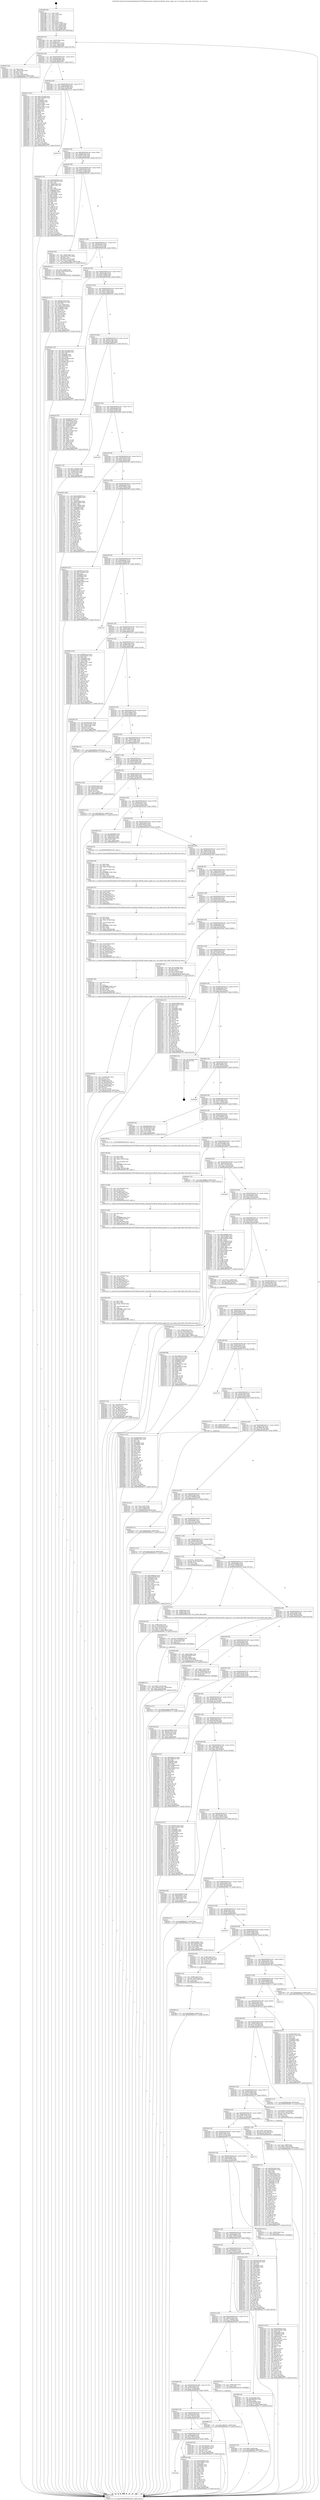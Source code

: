 digraph "0x401d60" {
  label = "0x401d60 (/mnt/c/Users/mathe/Desktop/tcc/POCII/binaries/extr_linuxdriversvfiovfio_iommu_spapr_tce.c_tce_iommu_find_table_Final-ollvm.out::main(0))"
  labelloc = "t"
  node[shape=record]

  Entry [label="",width=0.3,height=0.3,shape=circle,fillcolor=black,style=filled]
  "0x401d92" [label="{
     0x401d92 [32]\l
     | [instrs]\l
     &nbsp;&nbsp;0x401d92 \<+6\>: mov -0xb0(%rbp),%eax\l
     &nbsp;&nbsp;0x401d98 \<+2\>: mov %eax,%ecx\l
     &nbsp;&nbsp;0x401d9a \<+6\>: sub $0x8bfa5477,%ecx\l
     &nbsp;&nbsp;0x401da0 \<+6\>: mov %eax,-0xb4(%rbp)\l
     &nbsp;&nbsp;0x401da6 \<+6\>: mov %ecx,-0xb8(%rbp)\l
     &nbsp;&nbsp;0x401dac \<+6\>: je 0000000000402f33 \<main+0x11d3\>\l
  }"]
  "0x402f33" [label="{
     0x402f33 [34]\l
     | [instrs]\l
     &nbsp;&nbsp;0x402f33 \<+2\>: xor %eax,%eax\l
     &nbsp;&nbsp;0x402f35 \<+6\>: mov -0x8c(%rbp),%ecx\l
     &nbsp;&nbsp;0x402f3b \<+3\>: sub $0x1,%eax\l
     &nbsp;&nbsp;0x402f3e \<+2\>: sub %eax,%ecx\l
     &nbsp;&nbsp;0x402f40 \<+6\>: mov %ecx,-0x8c(%rbp)\l
     &nbsp;&nbsp;0x402f46 \<+10\>: movl $0xeefa43b2,-0xb0(%rbp)\l
     &nbsp;&nbsp;0x402f50 \<+5\>: jmp 000000000040377f \<main+0x1a1f\>\l
  }"]
  "0x401db2" [label="{
     0x401db2 [28]\l
     | [instrs]\l
     &nbsp;&nbsp;0x401db2 \<+5\>: jmp 0000000000401db7 \<main+0x57\>\l
     &nbsp;&nbsp;0x401db7 \<+6\>: mov -0xb4(%rbp),%eax\l
     &nbsp;&nbsp;0x401dbd \<+5\>: sub $0x8dbbba88,%eax\l
     &nbsp;&nbsp;0x401dc2 \<+6\>: mov %eax,-0xbc(%rbp)\l
     &nbsp;&nbsp;0x401dc8 \<+6\>: je 0000000000402a21 \<main+0xcc1\>\l
  }"]
  Exit [label="",width=0.3,height=0.3,shape=circle,fillcolor=black,style=filled,peripheries=2]
  "0x402a21" [label="{
     0x402a21 [147]\l
     | [instrs]\l
     &nbsp;&nbsp;0x402a21 \<+5\>: mov $0x1791cc68,%eax\l
     &nbsp;&nbsp;0x402a26 \<+5\>: mov $0xb32e0863,%ecx\l
     &nbsp;&nbsp;0x402a2b \<+2\>: mov $0x1,%dl\l
     &nbsp;&nbsp;0x402a2d \<+7\>: mov 0x406060,%esi\l
     &nbsp;&nbsp;0x402a34 \<+7\>: mov 0x406064,%edi\l
     &nbsp;&nbsp;0x402a3b \<+3\>: mov %esi,%r8d\l
     &nbsp;&nbsp;0x402a3e \<+7\>: sub $0xe070e6f7,%r8d\l
     &nbsp;&nbsp;0x402a45 \<+4\>: sub $0x1,%r8d\l
     &nbsp;&nbsp;0x402a49 \<+7\>: add $0xe070e6f7,%r8d\l
     &nbsp;&nbsp;0x402a50 \<+4\>: imul %r8d,%esi\l
     &nbsp;&nbsp;0x402a54 \<+3\>: and $0x1,%esi\l
     &nbsp;&nbsp;0x402a57 \<+3\>: cmp $0x0,%esi\l
     &nbsp;&nbsp;0x402a5a \<+4\>: sete %r9b\l
     &nbsp;&nbsp;0x402a5e \<+3\>: cmp $0xa,%edi\l
     &nbsp;&nbsp;0x402a61 \<+4\>: setl %r10b\l
     &nbsp;&nbsp;0x402a65 \<+3\>: mov %r9b,%r11b\l
     &nbsp;&nbsp;0x402a68 \<+4\>: xor $0xff,%r11b\l
     &nbsp;&nbsp;0x402a6c \<+3\>: mov %r10b,%bl\l
     &nbsp;&nbsp;0x402a6f \<+3\>: xor $0xff,%bl\l
     &nbsp;&nbsp;0x402a72 \<+3\>: xor $0x1,%dl\l
     &nbsp;&nbsp;0x402a75 \<+3\>: mov %r11b,%r14b\l
     &nbsp;&nbsp;0x402a78 \<+4\>: and $0xff,%r14b\l
     &nbsp;&nbsp;0x402a7c \<+3\>: and %dl,%r9b\l
     &nbsp;&nbsp;0x402a7f \<+3\>: mov %bl,%r15b\l
     &nbsp;&nbsp;0x402a82 \<+4\>: and $0xff,%r15b\l
     &nbsp;&nbsp;0x402a86 \<+3\>: and %dl,%r10b\l
     &nbsp;&nbsp;0x402a89 \<+3\>: or %r9b,%r14b\l
     &nbsp;&nbsp;0x402a8c \<+3\>: or %r10b,%r15b\l
     &nbsp;&nbsp;0x402a8f \<+3\>: xor %r15b,%r14b\l
     &nbsp;&nbsp;0x402a92 \<+3\>: or %bl,%r11b\l
     &nbsp;&nbsp;0x402a95 \<+4\>: xor $0xff,%r11b\l
     &nbsp;&nbsp;0x402a99 \<+3\>: or $0x1,%dl\l
     &nbsp;&nbsp;0x402a9c \<+3\>: and %dl,%r11b\l
     &nbsp;&nbsp;0x402a9f \<+3\>: or %r11b,%r14b\l
     &nbsp;&nbsp;0x402aa2 \<+4\>: test $0x1,%r14b\l
     &nbsp;&nbsp;0x402aa6 \<+3\>: cmovne %ecx,%eax\l
     &nbsp;&nbsp;0x402aa9 \<+6\>: mov %eax,-0xb0(%rbp)\l
     &nbsp;&nbsp;0x402aaf \<+5\>: jmp 000000000040377f \<main+0x1a1f\>\l
  }"]
  "0x401dce" [label="{
     0x401dce [28]\l
     | [instrs]\l
     &nbsp;&nbsp;0x401dce \<+5\>: jmp 0000000000401dd3 \<main+0x73\>\l
     &nbsp;&nbsp;0x401dd3 \<+6\>: mov -0xb4(%rbp),%eax\l
     &nbsp;&nbsp;0x401dd9 \<+5\>: sub $0x9e383659,%eax\l
     &nbsp;&nbsp;0x401dde \<+6\>: mov %eax,-0xc0(%rbp)\l
     &nbsp;&nbsp;0x401de4 \<+6\>: je 0000000000403710 \<main+0x19b0\>\l
  }"]
  "0x40337f" [label="{
     0x40337f [155]\l
     | [instrs]\l
     &nbsp;&nbsp;0x40337f \<+5\>: mov $0xd2080d4a,%ecx\l
     &nbsp;&nbsp;0x403384 \<+5\>: mov $0xe9c453dc,%edx\l
     &nbsp;&nbsp;0x403389 \<+3\>: mov $0x1,%sil\l
     &nbsp;&nbsp;0x40338c \<+8\>: mov 0x406060,%r8d\l
     &nbsp;&nbsp;0x403394 \<+8\>: mov 0x406064,%r9d\l
     &nbsp;&nbsp;0x40339c \<+3\>: mov %r8d,%r10d\l
     &nbsp;&nbsp;0x40339f \<+7\>: sub $0x84383f17,%r10d\l
     &nbsp;&nbsp;0x4033a6 \<+4\>: sub $0x1,%r10d\l
     &nbsp;&nbsp;0x4033aa \<+7\>: add $0x84383f17,%r10d\l
     &nbsp;&nbsp;0x4033b1 \<+4\>: imul %r10d,%r8d\l
     &nbsp;&nbsp;0x4033b5 \<+4\>: and $0x1,%r8d\l
     &nbsp;&nbsp;0x4033b9 \<+4\>: cmp $0x0,%r8d\l
     &nbsp;&nbsp;0x4033bd \<+4\>: sete %r11b\l
     &nbsp;&nbsp;0x4033c1 \<+4\>: cmp $0xa,%r9d\l
     &nbsp;&nbsp;0x4033c5 \<+3\>: setl %bl\l
     &nbsp;&nbsp;0x4033c8 \<+3\>: mov %r11b,%r14b\l
     &nbsp;&nbsp;0x4033cb \<+4\>: xor $0xff,%r14b\l
     &nbsp;&nbsp;0x4033cf \<+3\>: mov %bl,%r15b\l
     &nbsp;&nbsp;0x4033d2 \<+4\>: xor $0xff,%r15b\l
     &nbsp;&nbsp;0x4033d6 \<+4\>: xor $0x1,%sil\l
     &nbsp;&nbsp;0x4033da \<+3\>: mov %r14b,%r12b\l
     &nbsp;&nbsp;0x4033dd \<+4\>: and $0xff,%r12b\l
     &nbsp;&nbsp;0x4033e1 \<+3\>: and %sil,%r11b\l
     &nbsp;&nbsp;0x4033e4 \<+3\>: mov %r15b,%r13b\l
     &nbsp;&nbsp;0x4033e7 \<+4\>: and $0xff,%r13b\l
     &nbsp;&nbsp;0x4033eb \<+3\>: and %sil,%bl\l
     &nbsp;&nbsp;0x4033ee \<+3\>: or %r11b,%r12b\l
     &nbsp;&nbsp;0x4033f1 \<+3\>: or %bl,%r13b\l
     &nbsp;&nbsp;0x4033f4 \<+3\>: xor %r13b,%r12b\l
     &nbsp;&nbsp;0x4033f7 \<+3\>: or %r15b,%r14b\l
     &nbsp;&nbsp;0x4033fa \<+4\>: xor $0xff,%r14b\l
     &nbsp;&nbsp;0x4033fe \<+4\>: or $0x1,%sil\l
     &nbsp;&nbsp;0x403402 \<+3\>: and %sil,%r14b\l
     &nbsp;&nbsp;0x403405 \<+3\>: or %r14b,%r12b\l
     &nbsp;&nbsp;0x403408 \<+4\>: test $0x1,%r12b\l
     &nbsp;&nbsp;0x40340c \<+3\>: cmovne %edx,%ecx\l
     &nbsp;&nbsp;0x40340f \<+6\>: mov %ecx,-0xb0(%rbp)\l
     &nbsp;&nbsp;0x403415 \<+5\>: jmp 000000000040377f \<main+0x1a1f\>\l
  }"]
  "0x403710" [label="{
     0x403710\l
  }", style=dashed]
  "0x401dea" [label="{
     0x401dea [28]\l
     | [instrs]\l
     &nbsp;&nbsp;0x401dea \<+5\>: jmp 0000000000401def \<main+0x8f\>\l
     &nbsp;&nbsp;0x401def \<+6\>: mov -0xb4(%rbp),%eax\l
     &nbsp;&nbsp;0x401df5 \<+5\>: sub $0x9f951581,%eax\l
     &nbsp;&nbsp;0x401dfa \<+6\>: mov %eax,-0xc4(%rbp)\l
     &nbsp;&nbsp;0x401e00 \<+6\>: je 00000000004030de \<main+0x137e\>\l
  }"]
  "0x4031ca" [label="{
     0x4031ca [15]\l
     | [instrs]\l
     &nbsp;&nbsp;0x4031ca \<+10\>: movl $0x7ad5afa,-0xb0(%rbp)\l
     &nbsp;&nbsp;0x4031d4 \<+5\>: jmp 000000000040377f \<main+0x1a1f\>\l
  }"]
  "0x4030de" [label="{
     0x4030de [170]\l
     | [instrs]\l
     &nbsp;&nbsp;0x4030de \<+5\>: mov $0x9e383659,%eax\l
     &nbsp;&nbsp;0x4030e3 \<+5\>: mov $0x7a39e32d,%ecx\l
     &nbsp;&nbsp;0x4030e8 \<+2\>: mov $0x1,%dl\l
     &nbsp;&nbsp;0x4030ea \<+6\>: mov -0xa8(%rbp),%esi\l
     &nbsp;&nbsp;0x4030f0 \<+3\>: cmp -0x80(%rbp),%esi\l
     &nbsp;&nbsp;0x4030f3 \<+4\>: setl %dil\l
     &nbsp;&nbsp;0x4030f7 \<+4\>: and $0x1,%dil\l
     &nbsp;&nbsp;0x4030fb \<+4\>: mov %dil,-0x2d(%rbp)\l
     &nbsp;&nbsp;0x4030ff \<+7\>: mov 0x406060,%esi\l
     &nbsp;&nbsp;0x403106 \<+8\>: mov 0x406064,%r8d\l
     &nbsp;&nbsp;0x40310e \<+3\>: mov %esi,%r9d\l
     &nbsp;&nbsp;0x403111 \<+7\>: add $0xa9b0f461,%r9d\l
     &nbsp;&nbsp;0x403118 \<+4\>: sub $0x1,%r9d\l
     &nbsp;&nbsp;0x40311c \<+7\>: sub $0xa9b0f461,%r9d\l
     &nbsp;&nbsp;0x403123 \<+4\>: imul %r9d,%esi\l
     &nbsp;&nbsp;0x403127 \<+3\>: and $0x1,%esi\l
     &nbsp;&nbsp;0x40312a \<+3\>: cmp $0x0,%esi\l
     &nbsp;&nbsp;0x40312d \<+4\>: sete %dil\l
     &nbsp;&nbsp;0x403131 \<+4\>: cmp $0xa,%r8d\l
     &nbsp;&nbsp;0x403135 \<+4\>: setl %r10b\l
     &nbsp;&nbsp;0x403139 \<+3\>: mov %dil,%r11b\l
     &nbsp;&nbsp;0x40313c \<+4\>: xor $0xff,%r11b\l
     &nbsp;&nbsp;0x403140 \<+3\>: mov %r10b,%bl\l
     &nbsp;&nbsp;0x403143 \<+3\>: xor $0xff,%bl\l
     &nbsp;&nbsp;0x403146 \<+3\>: xor $0x1,%dl\l
     &nbsp;&nbsp;0x403149 \<+3\>: mov %r11b,%r14b\l
     &nbsp;&nbsp;0x40314c \<+4\>: and $0xff,%r14b\l
     &nbsp;&nbsp;0x403150 \<+3\>: and %dl,%dil\l
     &nbsp;&nbsp;0x403153 \<+3\>: mov %bl,%r15b\l
     &nbsp;&nbsp;0x403156 \<+4\>: and $0xff,%r15b\l
     &nbsp;&nbsp;0x40315a \<+3\>: and %dl,%r10b\l
     &nbsp;&nbsp;0x40315d \<+3\>: or %dil,%r14b\l
     &nbsp;&nbsp;0x403160 \<+3\>: or %r10b,%r15b\l
     &nbsp;&nbsp;0x403163 \<+3\>: xor %r15b,%r14b\l
     &nbsp;&nbsp;0x403166 \<+3\>: or %bl,%r11b\l
     &nbsp;&nbsp;0x403169 \<+4\>: xor $0xff,%r11b\l
     &nbsp;&nbsp;0x40316d \<+3\>: or $0x1,%dl\l
     &nbsp;&nbsp;0x403170 \<+3\>: and %dl,%r11b\l
     &nbsp;&nbsp;0x403173 \<+3\>: or %r11b,%r14b\l
     &nbsp;&nbsp;0x403176 \<+4\>: test $0x1,%r14b\l
     &nbsp;&nbsp;0x40317a \<+3\>: cmovne %ecx,%eax\l
     &nbsp;&nbsp;0x40317d \<+6\>: mov %eax,-0xb0(%rbp)\l
     &nbsp;&nbsp;0x403183 \<+5\>: jmp 000000000040377f \<main+0x1a1f\>\l
  }"]
  "0x401e06" [label="{
     0x401e06 [28]\l
     | [instrs]\l
     &nbsp;&nbsp;0x401e06 \<+5\>: jmp 0000000000401e0b \<main+0xab\>\l
     &nbsp;&nbsp;0x401e0b \<+6\>: mov -0xb4(%rbp),%eax\l
     &nbsp;&nbsp;0x401e11 \<+5\>: sub $0xa2c523a0,%eax\l
     &nbsp;&nbsp;0x401e16 \<+6\>: mov %eax,-0xc8(%rbp)\l
     &nbsp;&nbsp;0x401e1c \<+6\>: je 0000000000402efc \<main+0x119c\>\l
  }"]
  "0x40303c" [label="{
     0x40303c [25]\l
     | [instrs]\l
     &nbsp;&nbsp;0x40303c \<+10\>: movl $0x0,-0xa8(%rbp)\l
     &nbsp;&nbsp;0x403046 \<+10\>: movl $0x26e48f18,-0xb0(%rbp)\l
     &nbsp;&nbsp;0x403050 \<+5\>: jmp 000000000040377f \<main+0x1a1f\>\l
  }"]
  "0x402efc" [label="{
     0x402efc [40]\l
     | [instrs]\l
     &nbsp;&nbsp;0x402efc \<+6\>: mov -0x94(%rbp),%eax\l
     &nbsp;&nbsp;0x402f02 \<+5\>: add $0x20cc273a,%eax\l
     &nbsp;&nbsp;0x402f07 \<+3\>: add $0x1,%eax\l
     &nbsp;&nbsp;0x402f0a \<+5\>: sub $0x20cc273a,%eax\l
     &nbsp;&nbsp;0x402f0f \<+6\>: mov %eax,-0x94(%rbp)\l
     &nbsp;&nbsp;0x402f15 \<+10\>: movl $0x4519ffc5,-0xb0(%rbp)\l
     &nbsp;&nbsp;0x402f1f \<+5\>: jmp 000000000040377f \<main+0x1a1f\>\l
  }"]
  "0x401e22" [label="{
     0x401e22 [28]\l
     | [instrs]\l
     &nbsp;&nbsp;0x401e22 \<+5\>: jmp 0000000000401e27 \<main+0xc7\>\l
     &nbsp;&nbsp;0x401e27 \<+6\>: mov -0xb4(%rbp),%eax\l
     &nbsp;&nbsp;0x401e2d \<+5\>: sub $0xa58f1a01,%eax\l
     &nbsp;&nbsp;0x401e32 \<+6\>: mov %eax,-0xcc(%rbp)\l
     &nbsp;&nbsp;0x401e38 \<+6\>: je 0000000000402cb4 \<main+0xf54\>\l
  }"]
  "0x402ff9" [label="{
     0x402ff9 [15]\l
     | [instrs]\l
     &nbsp;&nbsp;0x402ff9 \<+10\>: movl $0x3a4fda62,-0xb0(%rbp)\l
     &nbsp;&nbsp;0x403003 \<+5\>: jmp 000000000040377f \<main+0x1a1f\>\l
  }"]
  "0x402cb4" [label="{
     0x402cb4 [23]\l
     | [instrs]\l
     &nbsp;&nbsp;0x402cb4 \<+7\>: movl $0x1,-0x80(%rbp)\l
     &nbsp;&nbsp;0x402cbb \<+4\>: movslq -0x80(%rbp),%rax\l
     &nbsp;&nbsp;0x402cbf \<+4\>: shl $0x3,%rax\l
     &nbsp;&nbsp;0x402cc3 \<+3\>: mov %rax,%rdi\l
     &nbsp;&nbsp;0x402cc6 \<+5\>: call 0000000000401050 \<malloc@plt\>\l
     | [calls]\l
     &nbsp;&nbsp;0x401050 \{1\} (unknown)\l
  }"]
  "0x401e3e" [label="{
     0x401e3e [28]\l
     | [instrs]\l
     &nbsp;&nbsp;0x401e3e \<+5\>: jmp 0000000000401e43 \<main+0xe3\>\l
     &nbsp;&nbsp;0x401e43 \<+6\>: mov -0xb4(%rbp),%eax\l
     &nbsp;&nbsp;0x401e49 \<+5\>: sub $0xb32e0863,%eax\l
     &nbsp;&nbsp;0x401e4e \<+6\>: mov %eax,-0xd0(%rbp)\l
     &nbsp;&nbsp;0x401e54 \<+6\>: je 0000000000402ab4 \<main+0xd54\>\l
  }"]
  "0x402fe2" [label="{
     0x402fe2 [23]\l
     | [instrs]\l
     &nbsp;&nbsp;0x402fe2 \<+4\>: mov -0x68(%rbp),%rax\l
     &nbsp;&nbsp;0x402fe6 \<+7\>: movslq -0xa4(%rbp),%rcx\l
     &nbsp;&nbsp;0x402fed \<+4\>: mov (%rax,%rcx,8),%rax\l
     &nbsp;&nbsp;0x402ff1 \<+3\>: mov %rax,%rdi\l
     &nbsp;&nbsp;0x402ff4 \<+5\>: call 0000000000401030 \<free@plt\>\l
     | [calls]\l
     &nbsp;&nbsp;0x401030 \{1\} (unknown)\l
  }"]
  "0x402ab4" [label="{
     0x402ab4 [147]\l
     | [instrs]\l
     &nbsp;&nbsp;0x402ab4 \<+5\>: mov $0x1791cc68,%eax\l
     &nbsp;&nbsp;0x402ab9 \<+5\>: mov $0x16c0b684,%ecx\l
     &nbsp;&nbsp;0x402abe \<+2\>: mov $0x1,%dl\l
     &nbsp;&nbsp;0x402ac0 \<+7\>: mov 0x406060,%esi\l
     &nbsp;&nbsp;0x402ac7 \<+7\>: mov 0x406064,%edi\l
     &nbsp;&nbsp;0x402ace \<+3\>: mov %esi,%r8d\l
     &nbsp;&nbsp;0x402ad1 \<+7\>: add $0x9eb529bd,%r8d\l
     &nbsp;&nbsp;0x402ad8 \<+4\>: sub $0x1,%r8d\l
     &nbsp;&nbsp;0x402adc \<+7\>: sub $0x9eb529bd,%r8d\l
     &nbsp;&nbsp;0x402ae3 \<+4\>: imul %r8d,%esi\l
     &nbsp;&nbsp;0x402ae7 \<+3\>: and $0x1,%esi\l
     &nbsp;&nbsp;0x402aea \<+3\>: cmp $0x0,%esi\l
     &nbsp;&nbsp;0x402aed \<+4\>: sete %r9b\l
     &nbsp;&nbsp;0x402af1 \<+3\>: cmp $0xa,%edi\l
     &nbsp;&nbsp;0x402af4 \<+4\>: setl %r10b\l
     &nbsp;&nbsp;0x402af8 \<+3\>: mov %r9b,%r11b\l
     &nbsp;&nbsp;0x402afb \<+4\>: xor $0xff,%r11b\l
     &nbsp;&nbsp;0x402aff \<+3\>: mov %r10b,%bl\l
     &nbsp;&nbsp;0x402b02 \<+3\>: xor $0xff,%bl\l
     &nbsp;&nbsp;0x402b05 \<+3\>: xor $0x0,%dl\l
     &nbsp;&nbsp;0x402b08 \<+3\>: mov %r11b,%r14b\l
     &nbsp;&nbsp;0x402b0b \<+4\>: and $0x0,%r14b\l
     &nbsp;&nbsp;0x402b0f \<+3\>: and %dl,%r9b\l
     &nbsp;&nbsp;0x402b12 \<+3\>: mov %bl,%r15b\l
     &nbsp;&nbsp;0x402b15 \<+4\>: and $0x0,%r15b\l
     &nbsp;&nbsp;0x402b19 \<+3\>: and %dl,%r10b\l
     &nbsp;&nbsp;0x402b1c \<+3\>: or %r9b,%r14b\l
     &nbsp;&nbsp;0x402b1f \<+3\>: or %r10b,%r15b\l
     &nbsp;&nbsp;0x402b22 \<+3\>: xor %r15b,%r14b\l
     &nbsp;&nbsp;0x402b25 \<+3\>: or %bl,%r11b\l
     &nbsp;&nbsp;0x402b28 \<+4\>: xor $0xff,%r11b\l
     &nbsp;&nbsp;0x402b2c \<+3\>: or $0x0,%dl\l
     &nbsp;&nbsp;0x402b2f \<+3\>: and %dl,%r11b\l
     &nbsp;&nbsp;0x402b32 \<+3\>: or %r11b,%r14b\l
     &nbsp;&nbsp;0x402b35 \<+4\>: test $0x1,%r14b\l
     &nbsp;&nbsp;0x402b39 \<+3\>: cmovne %ecx,%eax\l
     &nbsp;&nbsp;0x402b3c \<+6\>: mov %eax,-0xb0(%rbp)\l
     &nbsp;&nbsp;0x402b42 \<+5\>: jmp 000000000040377f \<main+0x1a1f\>\l
  }"]
  "0x401e5a" [label="{
     0x401e5a [28]\l
     | [instrs]\l
     &nbsp;&nbsp;0x401e5a \<+5\>: jmp 0000000000401e5f \<main+0xff\>\l
     &nbsp;&nbsp;0x401e5f \<+6\>: mov -0xb4(%rbp),%eax\l
     &nbsp;&nbsp;0x401e65 \<+5\>: sub $0xb5278ea0,%eax\l
     &nbsp;&nbsp;0x401e6a \<+6\>: mov %eax,-0xd4(%rbp)\l
     &nbsp;&nbsp;0x401e70 \<+6\>: je 00000000004035e3 \<main+0x1883\>\l
  }"]
  "0x402f88" [label="{
     0x402f88 [31]\l
     | [instrs]\l
     &nbsp;&nbsp;0x402f88 \<+10\>: movl $0x0,-0xa4(%rbp)\l
     &nbsp;&nbsp;0x402f92 \<+10\>: movl $0xbaaa1c85,-0xb0(%rbp)\l
     &nbsp;&nbsp;0x402f9c \<+6\>: mov %eax,-0x1ec(%rbp)\l
     &nbsp;&nbsp;0x402fa2 \<+5\>: jmp 000000000040377f \<main+0x1a1f\>\l
  }"]
  "0x4035e3" [label="{
     0x4035e3 [97]\l
     | [instrs]\l
     &nbsp;&nbsp;0x4035e3 \<+5\>: mov $0x5dc154e3,%eax\l
     &nbsp;&nbsp;0x4035e8 \<+5\>: mov $0x88f9ef3,%ecx\l
     &nbsp;&nbsp;0x4035ed \<+3\>: mov -0x3c(%rbp),%edx\l
     &nbsp;&nbsp;0x4035f0 \<+3\>: mov %edx,-0x2c(%rbp)\l
     &nbsp;&nbsp;0x4035f3 \<+7\>: mov 0x406060,%edx\l
     &nbsp;&nbsp;0x4035fa \<+7\>: mov 0x406064,%esi\l
     &nbsp;&nbsp;0x403601 \<+2\>: mov %edx,%edi\l
     &nbsp;&nbsp;0x403603 \<+6\>: add $0x7ec7a3d0,%edi\l
     &nbsp;&nbsp;0x403609 \<+3\>: sub $0x1,%edi\l
     &nbsp;&nbsp;0x40360c \<+6\>: sub $0x7ec7a3d0,%edi\l
     &nbsp;&nbsp;0x403612 \<+3\>: imul %edi,%edx\l
     &nbsp;&nbsp;0x403615 \<+3\>: and $0x1,%edx\l
     &nbsp;&nbsp;0x403618 \<+3\>: cmp $0x0,%edx\l
     &nbsp;&nbsp;0x40361b \<+4\>: sete %r8b\l
     &nbsp;&nbsp;0x40361f \<+3\>: cmp $0xa,%esi\l
     &nbsp;&nbsp;0x403622 \<+4\>: setl %r9b\l
     &nbsp;&nbsp;0x403626 \<+3\>: mov %r8b,%r10b\l
     &nbsp;&nbsp;0x403629 \<+3\>: and %r9b,%r10b\l
     &nbsp;&nbsp;0x40362c \<+3\>: xor %r9b,%r8b\l
     &nbsp;&nbsp;0x40362f \<+3\>: or %r8b,%r10b\l
     &nbsp;&nbsp;0x403632 \<+4\>: test $0x1,%r10b\l
     &nbsp;&nbsp;0x403636 \<+3\>: cmovne %ecx,%eax\l
     &nbsp;&nbsp;0x403639 \<+6\>: mov %eax,-0xb0(%rbp)\l
     &nbsp;&nbsp;0x40363f \<+5\>: jmp 000000000040377f \<main+0x1a1f\>\l
  }"]
  "0x401e76" [label="{
     0x401e76 [28]\l
     | [instrs]\l
     &nbsp;&nbsp;0x401e76 \<+5\>: jmp 0000000000401e7b \<main+0x11b\>\l
     &nbsp;&nbsp;0x401e7b \<+6\>: mov -0xb4(%rbp),%eax\l
     &nbsp;&nbsp;0x401e81 \<+5\>: sub $0xbaaa1c85,%eax\l
     &nbsp;&nbsp;0x401e86 \<+6\>: mov %eax,-0xd8(%rbp)\l
     &nbsp;&nbsp;0x401e8c \<+6\>: je 0000000000402fa7 \<main+0x1247\>\l
  }"]
  "0x402f69" [label="{
     0x402f69 [31]\l
     | [instrs]\l
     &nbsp;&nbsp;0x402f69 \<+10\>: movabs $0x4040b6,%rdi\l
     &nbsp;&nbsp;0x402f73 \<+7\>: mov %rax,-0xa0(%rbp)\l
     &nbsp;&nbsp;0x402f7a \<+7\>: mov -0xa0(%rbp),%rsi\l
     &nbsp;&nbsp;0x402f81 \<+2\>: mov $0x0,%al\l
     &nbsp;&nbsp;0x402f83 \<+5\>: call 0000000000401040 \<printf@plt\>\l
     | [calls]\l
     &nbsp;&nbsp;0x401040 \{1\} (unknown)\l
  }"]
  "0x402fa7" [label="{
     0x402fa7 [33]\l
     | [instrs]\l
     &nbsp;&nbsp;0x402fa7 \<+5\>: mov $0x77aeaba9,%eax\l
     &nbsp;&nbsp;0x402fac \<+5\>: mov $0x4bd74463,%ecx\l
     &nbsp;&nbsp;0x402fb1 \<+6\>: mov -0xa4(%rbp),%edx\l
     &nbsp;&nbsp;0x402fb7 \<+3\>: cmp -0x5c(%rbp),%edx\l
     &nbsp;&nbsp;0x402fba \<+3\>: cmovl %ecx,%eax\l
     &nbsp;&nbsp;0x402fbd \<+6\>: mov %eax,-0xb0(%rbp)\l
     &nbsp;&nbsp;0x402fc3 \<+5\>: jmp 000000000040377f \<main+0x1a1f\>\l
  }"]
  "0x401e92" [label="{
     0x401e92 [28]\l
     | [instrs]\l
     &nbsp;&nbsp;0x401e92 \<+5\>: jmp 0000000000401e97 \<main+0x137\>\l
     &nbsp;&nbsp;0x401e97 \<+6\>: mov -0xb4(%rbp),%eax\l
     &nbsp;&nbsp;0x401e9d \<+5\>: sub $0xbaf832f6,%eax\l
     &nbsp;&nbsp;0x401ea2 \<+6\>: mov %eax,-0xdc(%rbp)\l
     &nbsp;&nbsp;0x401ea8 \<+6\>: je 0000000000403438 \<main+0x16d8\>\l
  }"]
  "0x402ebd" [label="{
     0x402ebd [63]\l
     | [instrs]\l
     &nbsp;&nbsp;0x402ebd \<+6\>: mov -0x1e8(%rbp),%ecx\l
     &nbsp;&nbsp;0x402ec3 \<+3\>: imul %eax,%ecx\l
     &nbsp;&nbsp;0x402ec6 \<+3\>: movslq %ecx,%rdi\l
     &nbsp;&nbsp;0x402ec9 \<+7\>: mov -0x88(%rbp),%r8\l
     &nbsp;&nbsp;0x402ed0 \<+7\>: movslq -0x8c(%rbp),%r9\l
     &nbsp;&nbsp;0x402ed7 \<+4\>: mov (%r8,%r9,8),%r8\l
     &nbsp;&nbsp;0x402edb \<+7\>: movslq -0x94(%rbp),%r9\l
     &nbsp;&nbsp;0x402ee2 \<+4\>: imul $0x18,%r9,%r9\l
     &nbsp;&nbsp;0x402ee6 \<+3\>: add %r9,%r8\l
     &nbsp;&nbsp;0x402ee9 \<+4\>: mov %rdi,0x10(%r8)\l
     &nbsp;&nbsp;0x402eed \<+10\>: movl $0xa2c523a0,-0xb0(%rbp)\l
     &nbsp;&nbsp;0x402ef7 \<+5\>: jmp 000000000040377f \<main+0x1a1f\>\l
  }"]
  "0x403438" [label="{
     0x403438\l
  }", style=dashed]
  "0x401eae" [label="{
     0x401eae [28]\l
     | [instrs]\l
     &nbsp;&nbsp;0x401eae \<+5\>: jmp 0000000000401eb3 \<main+0x153\>\l
     &nbsp;&nbsp;0x401eb3 \<+6\>: mov -0xb4(%rbp),%eax\l
     &nbsp;&nbsp;0x401eb9 \<+5\>: sub $0xcb1ae07e,%eax\l
     &nbsp;&nbsp;0x401ebe \<+6\>: mov %eax,-0xe0(%rbp)\l
     &nbsp;&nbsp;0x401ec4 \<+6\>: je 0000000000403262 \<main+0x1502\>\l
  }"]
  "0x402e95" [label="{
     0x402e95 [40]\l
     | [instrs]\l
     &nbsp;&nbsp;0x402e95 \<+5\>: mov $0x2,%ecx\l
     &nbsp;&nbsp;0x402e9a \<+1\>: cltd\l
     &nbsp;&nbsp;0x402e9b \<+2\>: idiv %ecx\l
     &nbsp;&nbsp;0x402e9d \<+6\>: imul $0xfffffffe,%edx,%ecx\l
     &nbsp;&nbsp;0x402ea3 \<+6\>: add $0x2d539acc,%ecx\l
     &nbsp;&nbsp;0x402ea9 \<+3\>: add $0x1,%ecx\l
     &nbsp;&nbsp;0x402eac \<+6\>: sub $0x2d539acc,%ecx\l
     &nbsp;&nbsp;0x402eb2 \<+6\>: mov %ecx,-0x1e8(%rbp)\l
     &nbsp;&nbsp;0x402eb8 \<+5\>: call 0000000000401160 \<next_i\>\l
     | [calls]\l
     &nbsp;&nbsp;0x401160 \{1\} (/mnt/c/Users/mathe/Desktop/tcc/POCII/binaries/extr_linuxdriversvfiovfio_iommu_spapr_tce.c_tce_iommu_find_table_Final-ollvm.out::next_i)\l
  }"]
  "0x403262" [label="{
     0x403262 [164]\l
     | [instrs]\l
     &nbsp;&nbsp;0x403262 \<+5\>: mov $0x4e5b660f,%eax\l
     &nbsp;&nbsp;0x403267 \<+5\>: mov $0xe1bed8e4,%ecx\l
     &nbsp;&nbsp;0x40326c \<+2\>: mov $0x1,%dl\l
     &nbsp;&nbsp;0x40326e \<+2\>: xor %esi,%esi\l
     &nbsp;&nbsp;0x403270 \<+6\>: mov -0xa8(%rbp),%edi\l
     &nbsp;&nbsp;0x403276 \<+6\>: sub $0x927a8603,%edi\l
     &nbsp;&nbsp;0x40327c \<+3\>: add $0x1,%edi\l
     &nbsp;&nbsp;0x40327f \<+6\>: add $0x927a8603,%edi\l
     &nbsp;&nbsp;0x403285 \<+6\>: mov %edi,-0xa8(%rbp)\l
     &nbsp;&nbsp;0x40328b \<+7\>: mov 0x406060,%edi\l
     &nbsp;&nbsp;0x403292 \<+8\>: mov 0x406064,%r8d\l
     &nbsp;&nbsp;0x40329a \<+3\>: sub $0x1,%esi\l
     &nbsp;&nbsp;0x40329d \<+3\>: mov %edi,%r9d\l
     &nbsp;&nbsp;0x4032a0 \<+3\>: add %esi,%r9d\l
     &nbsp;&nbsp;0x4032a3 \<+4\>: imul %r9d,%edi\l
     &nbsp;&nbsp;0x4032a7 \<+3\>: and $0x1,%edi\l
     &nbsp;&nbsp;0x4032aa \<+3\>: cmp $0x0,%edi\l
     &nbsp;&nbsp;0x4032ad \<+4\>: sete %r10b\l
     &nbsp;&nbsp;0x4032b1 \<+4\>: cmp $0xa,%r8d\l
     &nbsp;&nbsp;0x4032b5 \<+4\>: setl %r11b\l
     &nbsp;&nbsp;0x4032b9 \<+3\>: mov %r10b,%bl\l
     &nbsp;&nbsp;0x4032bc \<+3\>: xor $0xff,%bl\l
     &nbsp;&nbsp;0x4032bf \<+3\>: mov %r11b,%r14b\l
     &nbsp;&nbsp;0x4032c2 \<+4\>: xor $0xff,%r14b\l
     &nbsp;&nbsp;0x4032c6 \<+3\>: xor $0x0,%dl\l
     &nbsp;&nbsp;0x4032c9 \<+3\>: mov %bl,%r15b\l
     &nbsp;&nbsp;0x4032cc \<+4\>: and $0x0,%r15b\l
     &nbsp;&nbsp;0x4032d0 \<+3\>: and %dl,%r10b\l
     &nbsp;&nbsp;0x4032d3 \<+3\>: mov %r14b,%r12b\l
     &nbsp;&nbsp;0x4032d6 \<+4\>: and $0x0,%r12b\l
     &nbsp;&nbsp;0x4032da \<+3\>: and %dl,%r11b\l
     &nbsp;&nbsp;0x4032dd \<+3\>: or %r10b,%r15b\l
     &nbsp;&nbsp;0x4032e0 \<+3\>: or %r11b,%r12b\l
     &nbsp;&nbsp;0x4032e3 \<+3\>: xor %r12b,%r15b\l
     &nbsp;&nbsp;0x4032e6 \<+3\>: or %r14b,%bl\l
     &nbsp;&nbsp;0x4032e9 \<+3\>: xor $0xff,%bl\l
     &nbsp;&nbsp;0x4032ec \<+3\>: or $0x0,%dl\l
     &nbsp;&nbsp;0x4032ef \<+2\>: and %dl,%bl\l
     &nbsp;&nbsp;0x4032f1 \<+3\>: or %bl,%r15b\l
     &nbsp;&nbsp;0x4032f4 \<+4\>: test $0x1,%r15b\l
     &nbsp;&nbsp;0x4032f8 \<+3\>: cmovne %ecx,%eax\l
     &nbsp;&nbsp;0x4032fb \<+6\>: mov %eax,-0xb0(%rbp)\l
     &nbsp;&nbsp;0x403301 \<+5\>: jmp 000000000040377f \<main+0x1a1f\>\l
  }"]
  "0x401eca" [label="{
     0x401eca [28]\l
     | [instrs]\l
     &nbsp;&nbsp;0x401eca \<+5\>: jmp 0000000000401ecf \<main+0x16f\>\l
     &nbsp;&nbsp;0x401ecf \<+6\>: mov -0xb4(%rbp),%eax\l
     &nbsp;&nbsp;0x401ed5 \<+5\>: sub $0xd04bdf05,%eax\l
     &nbsp;&nbsp;0x401eda \<+6\>: mov %eax,-0xe4(%rbp)\l
     &nbsp;&nbsp;0x401ee0 \<+6\>: je 000000000040295d \<main+0xbfd\>\l
  }"]
  "0x402e60" [label="{
     0x402e60 [53]\l
     | [instrs]\l
     &nbsp;&nbsp;0x402e60 \<+6\>: mov -0x1e4(%rbp),%ecx\l
     &nbsp;&nbsp;0x402e66 \<+3\>: imul %eax,%ecx\l
     &nbsp;&nbsp;0x402e69 \<+3\>: movslq %ecx,%rdi\l
     &nbsp;&nbsp;0x402e6c \<+7\>: mov -0x88(%rbp),%r8\l
     &nbsp;&nbsp;0x402e73 \<+7\>: movslq -0x8c(%rbp),%r9\l
     &nbsp;&nbsp;0x402e7a \<+4\>: mov (%r8,%r9,8),%r8\l
     &nbsp;&nbsp;0x402e7e \<+7\>: movslq -0x94(%rbp),%r9\l
     &nbsp;&nbsp;0x402e85 \<+4\>: imul $0x18,%r9,%r9\l
     &nbsp;&nbsp;0x402e89 \<+3\>: add %r9,%r8\l
     &nbsp;&nbsp;0x402e8c \<+4\>: mov %rdi,0x8(%r8)\l
     &nbsp;&nbsp;0x402e90 \<+5\>: call 0000000000401160 \<next_i\>\l
     | [calls]\l
     &nbsp;&nbsp;0x401160 \{1\} (/mnt/c/Users/mathe/Desktop/tcc/POCII/binaries/extr_linuxdriversvfiovfio_iommu_spapr_tce.c_tce_iommu_find_table_Final-ollvm.out::next_i)\l
  }"]
  "0x40295d" [label="{
     0x40295d [147]\l
     | [instrs]\l
     &nbsp;&nbsp;0x40295d \<+5\>: mov $0xf900c1c9,%eax\l
     &nbsp;&nbsp;0x402962 \<+5\>: mov $0x79c768af,%ecx\l
     &nbsp;&nbsp;0x402967 \<+2\>: mov $0x1,%dl\l
     &nbsp;&nbsp;0x402969 \<+7\>: mov 0x406060,%esi\l
     &nbsp;&nbsp;0x402970 \<+7\>: mov 0x406064,%edi\l
     &nbsp;&nbsp;0x402977 \<+3\>: mov %esi,%r8d\l
     &nbsp;&nbsp;0x40297a \<+7\>: sub $0x987fe608,%r8d\l
     &nbsp;&nbsp;0x402981 \<+4\>: sub $0x1,%r8d\l
     &nbsp;&nbsp;0x402985 \<+7\>: add $0x987fe608,%r8d\l
     &nbsp;&nbsp;0x40298c \<+4\>: imul %r8d,%esi\l
     &nbsp;&nbsp;0x402990 \<+3\>: and $0x1,%esi\l
     &nbsp;&nbsp;0x402993 \<+3\>: cmp $0x0,%esi\l
     &nbsp;&nbsp;0x402996 \<+4\>: sete %r9b\l
     &nbsp;&nbsp;0x40299a \<+3\>: cmp $0xa,%edi\l
     &nbsp;&nbsp;0x40299d \<+4\>: setl %r10b\l
     &nbsp;&nbsp;0x4029a1 \<+3\>: mov %r9b,%r11b\l
     &nbsp;&nbsp;0x4029a4 \<+4\>: xor $0xff,%r11b\l
     &nbsp;&nbsp;0x4029a8 \<+3\>: mov %r10b,%bl\l
     &nbsp;&nbsp;0x4029ab \<+3\>: xor $0xff,%bl\l
     &nbsp;&nbsp;0x4029ae \<+3\>: xor $0x1,%dl\l
     &nbsp;&nbsp;0x4029b1 \<+3\>: mov %r11b,%r14b\l
     &nbsp;&nbsp;0x4029b4 \<+4\>: and $0xff,%r14b\l
     &nbsp;&nbsp;0x4029b8 \<+3\>: and %dl,%r9b\l
     &nbsp;&nbsp;0x4029bb \<+3\>: mov %bl,%r15b\l
     &nbsp;&nbsp;0x4029be \<+4\>: and $0xff,%r15b\l
     &nbsp;&nbsp;0x4029c2 \<+3\>: and %dl,%r10b\l
     &nbsp;&nbsp;0x4029c5 \<+3\>: or %r9b,%r14b\l
     &nbsp;&nbsp;0x4029c8 \<+3\>: or %r10b,%r15b\l
     &nbsp;&nbsp;0x4029cb \<+3\>: xor %r15b,%r14b\l
     &nbsp;&nbsp;0x4029ce \<+3\>: or %bl,%r11b\l
     &nbsp;&nbsp;0x4029d1 \<+4\>: xor $0xff,%r11b\l
     &nbsp;&nbsp;0x4029d5 \<+3\>: or $0x1,%dl\l
     &nbsp;&nbsp;0x4029d8 \<+3\>: and %dl,%r11b\l
     &nbsp;&nbsp;0x4029db \<+3\>: or %r11b,%r14b\l
     &nbsp;&nbsp;0x4029de \<+4\>: test $0x1,%r14b\l
     &nbsp;&nbsp;0x4029e2 \<+3\>: cmovne %ecx,%eax\l
     &nbsp;&nbsp;0x4029e5 \<+6\>: mov %eax,-0xb0(%rbp)\l
     &nbsp;&nbsp;0x4029eb \<+5\>: jmp 000000000040377f \<main+0x1a1f\>\l
  }"]
  "0x401ee6" [label="{
     0x401ee6 [28]\l
     | [instrs]\l
     &nbsp;&nbsp;0x401ee6 \<+5\>: jmp 0000000000401eeb \<main+0x18b\>\l
     &nbsp;&nbsp;0x401eeb \<+6\>: mov -0xb4(%rbp),%eax\l
     &nbsp;&nbsp;0x401ef1 \<+5\>: sub $0xd2080d4a,%eax\l
     &nbsp;&nbsp;0x401ef6 \<+6\>: mov %eax,-0xe8(%rbp)\l
     &nbsp;&nbsp;0x401efc \<+6\>: je 0000000000403741 \<main+0x19e1\>\l
  }"]
  "0x402e34" [label="{
     0x402e34 [44]\l
     | [instrs]\l
     &nbsp;&nbsp;0x402e34 \<+2\>: xor %ecx,%ecx\l
     &nbsp;&nbsp;0x402e36 \<+5\>: mov $0x2,%edx\l
     &nbsp;&nbsp;0x402e3b \<+6\>: mov %edx,-0x1e0(%rbp)\l
     &nbsp;&nbsp;0x402e41 \<+1\>: cltd\l
     &nbsp;&nbsp;0x402e42 \<+6\>: mov -0x1e0(%rbp),%esi\l
     &nbsp;&nbsp;0x402e48 \<+2\>: idiv %esi\l
     &nbsp;&nbsp;0x402e4a \<+6\>: imul $0xfffffffe,%edx,%edx\l
     &nbsp;&nbsp;0x402e50 \<+3\>: sub $0x1,%ecx\l
     &nbsp;&nbsp;0x402e53 \<+2\>: sub %ecx,%edx\l
     &nbsp;&nbsp;0x402e55 \<+6\>: mov %edx,-0x1e4(%rbp)\l
     &nbsp;&nbsp;0x402e5b \<+5\>: call 0000000000401160 \<next_i\>\l
     | [calls]\l
     &nbsp;&nbsp;0x401160 \{1\} (/mnt/c/Users/mathe/Desktop/tcc/POCII/binaries/extr_linuxdriversvfiovfio_iommu_spapr_tce.c_tce_iommu_find_table_Final-ollvm.out::next_i)\l
  }"]
  "0x403741" [label="{
     0x403741\l
  }", style=dashed]
  "0x401f02" [label="{
     0x401f02 [28]\l
     | [instrs]\l
     &nbsp;&nbsp;0x401f02 \<+5\>: jmp 0000000000401f07 \<main+0x1a7\>\l
     &nbsp;&nbsp;0x401f07 \<+6\>: mov -0xb4(%rbp),%eax\l
     &nbsp;&nbsp;0x401f0d \<+5\>: sub $0xd31e0f01,%eax\l
     &nbsp;&nbsp;0x401f12 \<+6\>: mov %eax,-0xec(%rbp)\l
     &nbsp;&nbsp;0x401f18 \<+6\>: je 00000000004028ca \<main+0xb6a\>\l
  }"]
  "0x402e00" [label="{
     0x402e00 [52]\l
     | [instrs]\l
     &nbsp;&nbsp;0x402e00 \<+6\>: mov -0x1dc(%rbp),%ecx\l
     &nbsp;&nbsp;0x402e06 \<+3\>: imul %eax,%ecx\l
     &nbsp;&nbsp;0x402e09 \<+3\>: movslq %ecx,%rdi\l
     &nbsp;&nbsp;0x402e0c \<+7\>: mov -0x88(%rbp),%r8\l
     &nbsp;&nbsp;0x402e13 \<+7\>: movslq -0x8c(%rbp),%r9\l
     &nbsp;&nbsp;0x402e1a \<+4\>: mov (%r8,%r9,8),%r8\l
     &nbsp;&nbsp;0x402e1e \<+7\>: movslq -0x94(%rbp),%r9\l
     &nbsp;&nbsp;0x402e25 \<+4\>: imul $0x18,%r9,%r9\l
     &nbsp;&nbsp;0x402e29 \<+3\>: add %r9,%r8\l
     &nbsp;&nbsp;0x402e2c \<+3\>: mov %rdi,(%r8)\l
     &nbsp;&nbsp;0x402e2f \<+5\>: call 0000000000401160 \<next_i\>\l
     | [calls]\l
     &nbsp;&nbsp;0x401160 \{1\} (/mnt/c/Users/mathe/Desktop/tcc/POCII/binaries/extr_linuxdriversvfiovfio_iommu_spapr_tce.c_tce_iommu_find_table_Final-ollvm.out::next_i)\l
  }"]
  "0x4028ca" [label="{
     0x4028ca [147]\l
     | [instrs]\l
     &nbsp;&nbsp;0x4028ca \<+5\>: mov $0xf900c1c9,%eax\l
     &nbsp;&nbsp;0x4028cf \<+5\>: mov $0xd04bdf05,%ecx\l
     &nbsp;&nbsp;0x4028d4 \<+2\>: mov $0x1,%dl\l
     &nbsp;&nbsp;0x4028d6 \<+7\>: mov 0x406060,%esi\l
     &nbsp;&nbsp;0x4028dd \<+7\>: mov 0x406064,%edi\l
     &nbsp;&nbsp;0x4028e4 \<+3\>: mov %esi,%r8d\l
     &nbsp;&nbsp;0x4028e7 \<+7\>: sub $0x8aa7f7e1,%r8d\l
     &nbsp;&nbsp;0x4028ee \<+4\>: sub $0x1,%r8d\l
     &nbsp;&nbsp;0x4028f2 \<+7\>: add $0x8aa7f7e1,%r8d\l
     &nbsp;&nbsp;0x4028f9 \<+4\>: imul %r8d,%esi\l
     &nbsp;&nbsp;0x4028fd \<+3\>: and $0x1,%esi\l
     &nbsp;&nbsp;0x402900 \<+3\>: cmp $0x0,%esi\l
     &nbsp;&nbsp;0x402903 \<+4\>: sete %r9b\l
     &nbsp;&nbsp;0x402907 \<+3\>: cmp $0xa,%edi\l
     &nbsp;&nbsp;0x40290a \<+4\>: setl %r10b\l
     &nbsp;&nbsp;0x40290e \<+3\>: mov %r9b,%r11b\l
     &nbsp;&nbsp;0x402911 \<+4\>: xor $0xff,%r11b\l
     &nbsp;&nbsp;0x402915 \<+3\>: mov %r10b,%bl\l
     &nbsp;&nbsp;0x402918 \<+3\>: xor $0xff,%bl\l
     &nbsp;&nbsp;0x40291b \<+3\>: xor $0x1,%dl\l
     &nbsp;&nbsp;0x40291e \<+3\>: mov %r11b,%r14b\l
     &nbsp;&nbsp;0x402921 \<+4\>: and $0xff,%r14b\l
     &nbsp;&nbsp;0x402925 \<+3\>: and %dl,%r9b\l
     &nbsp;&nbsp;0x402928 \<+3\>: mov %bl,%r15b\l
     &nbsp;&nbsp;0x40292b \<+4\>: and $0xff,%r15b\l
     &nbsp;&nbsp;0x40292f \<+3\>: and %dl,%r10b\l
     &nbsp;&nbsp;0x402932 \<+3\>: or %r9b,%r14b\l
     &nbsp;&nbsp;0x402935 \<+3\>: or %r10b,%r15b\l
     &nbsp;&nbsp;0x402938 \<+3\>: xor %r15b,%r14b\l
     &nbsp;&nbsp;0x40293b \<+3\>: or %bl,%r11b\l
     &nbsp;&nbsp;0x40293e \<+4\>: xor $0xff,%r11b\l
     &nbsp;&nbsp;0x402942 \<+3\>: or $0x1,%dl\l
     &nbsp;&nbsp;0x402945 \<+3\>: and %dl,%r11b\l
     &nbsp;&nbsp;0x402948 \<+3\>: or %r11b,%r14b\l
     &nbsp;&nbsp;0x40294b \<+4\>: test $0x1,%r14b\l
     &nbsp;&nbsp;0x40294f \<+3\>: cmovne %ecx,%eax\l
     &nbsp;&nbsp;0x402952 \<+6\>: mov %eax,-0xb0(%rbp)\l
     &nbsp;&nbsp;0x402958 \<+5\>: jmp 000000000040377f \<main+0x1a1f\>\l
  }"]
  "0x401f1e" [label="{
     0x401f1e [28]\l
     | [instrs]\l
     &nbsp;&nbsp;0x401f1e \<+5\>: jmp 0000000000401f23 \<main+0x1c3\>\l
     &nbsp;&nbsp;0x401f23 \<+6\>: mov -0xb4(%rbp),%eax\l
     &nbsp;&nbsp;0x401f29 \<+5\>: sub $0xd8821d33,%eax\l
     &nbsp;&nbsp;0x401f2e \<+6\>: mov %eax,-0xf0(%rbp)\l
     &nbsp;&nbsp;0x401f34 \<+6\>: je 00000000004024f4 \<main+0x794\>\l
  }"]
  "0x402dd4" [label="{
     0x402dd4 [44]\l
     | [instrs]\l
     &nbsp;&nbsp;0x402dd4 \<+2\>: xor %ecx,%ecx\l
     &nbsp;&nbsp;0x402dd6 \<+5\>: mov $0x2,%edx\l
     &nbsp;&nbsp;0x402ddb \<+6\>: mov %edx,-0x1d8(%rbp)\l
     &nbsp;&nbsp;0x402de1 \<+1\>: cltd\l
     &nbsp;&nbsp;0x402de2 \<+6\>: mov -0x1d8(%rbp),%esi\l
     &nbsp;&nbsp;0x402de8 \<+2\>: idiv %esi\l
     &nbsp;&nbsp;0x402dea \<+6\>: imul $0xfffffffe,%edx,%edx\l
     &nbsp;&nbsp;0x402df0 \<+3\>: sub $0x1,%ecx\l
     &nbsp;&nbsp;0x402df3 \<+2\>: sub %ecx,%edx\l
     &nbsp;&nbsp;0x402df5 \<+6\>: mov %edx,-0x1dc(%rbp)\l
     &nbsp;&nbsp;0x402dfb \<+5\>: call 0000000000401160 \<next_i\>\l
     | [calls]\l
     &nbsp;&nbsp;0x401160 \{1\} (/mnt/c/Users/mathe/Desktop/tcc/POCII/binaries/extr_linuxdriversvfiovfio_iommu_spapr_tce.c_tce_iommu_find_table_Final-ollvm.out::next_i)\l
  }"]
  "0x4024f4" [label="{
     0x4024f4 [30]\l
     | [instrs]\l
     &nbsp;&nbsp;0x4024f4 \<+5\>: mov $0x28dc036c,%eax\l
     &nbsp;&nbsp;0x4024f9 \<+5\>: mov $0xe7e376f1,%ecx\l
     &nbsp;&nbsp;0x4024fe \<+3\>: mov -0x38(%rbp),%edx\l
     &nbsp;&nbsp;0x402501 \<+3\>: cmp $0x2,%edx\l
     &nbsp;&nbsp;0x402504 \<+3\>: cmovne %ecx,%eax\l
     &nbsp;&nbsp;0x402507 \<+6\>: mov %eax,-0xb0(%rbp)\l
     &nbsp;&nbsp;0x40250d \<+5\>: jmp 000000000040377f \<main+0x1a1f\>\l
  }"]
  "0x401f3a" [label="{
     0x401f3a [28]\l
     | [instrs]\l
     &nbsp;&nbsp;0x401f3a \<+5\>: jmp 0000000000401f3f \<main+0x1df\>\l
     &nbsp;&nbsp;0x401f3f \<+6\>: mov -0xb4(%rbp),%eax\l
     &nbsp;&nbsp;0x401f45 \<+5\>: sub $0xe1bed8e4,%eax\l
     &nbsp;&nbsp;0x401f4a \<+6\>: mov %eax,-0xf4(%rbp)\l
     &nbsp;&nbsp;0x401f50 \<+6\>: je 0000000000403306 \<main+0x15a6\>\l
  }"]
  "0x40377f" [label="{
     0x40377f [5]\l
     | [instrs]\l
     &nbsp;&nbsp;0x40377f \<+5\>: jmp 0000000000401d92 \<main+0x32\>\l
  }"]
  "0x401d60" [label="{
     0x401d60 [50]\l
     | [instrs]\l
     &nbsp;&nbsp;0x401d60 \<+1\>: push %rbp\l
     &nbsp;&nbsp;0x401d61 \<+3\>: mov %rsp,%rbp\l
     &nbsp;&nbsp;0x401d64 \<+2\>: push %r15\l
     &nbsp;&nbsp;0x401d66 \<+2\>: push %r14\l
     &nbsp;&nbsp;0x401d68 \<+2\>: push %r13\l
     &nbsp;&nbsp;0x401d6a \<+2\>: push %r12\l
     &nbsp;&nbsp;0x401d6c \<+1\>: push %rbx\l
     &nbsp;&nbsp;0x401d6d \<+7\>: sub $0x1c8,%rsp\l
     &nbsp;&nbsp;0x401d74 \<+7\>: movl $0x0,-0x3c(%rbp)\l
     &nbsp;&nbsp;0x401d7b \<+3\>: mov %edi,-0x40(%rbp)\l
     &nbsp;&nbsp;0x401d7e \<+4\>: mov %rsi,-0x48(%rbp)\l
     &nbsp;&nbsp;0x401d82 \<+3\>: mov -0x40(%rbp),%edi\l
     &nbsp;&nbsp;0x401d85 \<+3\>: mov %edi,-0x38(%rbp)\l
     &nbsp;&nbsp;0x401d88 \<+10\>: movl $0xd8821d33,-0xb0(%rbp)\l
  }"]
  "0x402d80" [label="{
     0x402d80 [43]\l
     | [instrs]\l
     &nbsp;&nbsp;0x402d80 \<+7\>: mov -0x88(%rbp),%rdi\l
     &nbsp;&nbsp;0x402d87 \<+7\>: movslq -0x8c(%rbp),%rcx\l
     &nbsp;&nbsp;0x402d8e \<+4\>: mov %rax,(%rdi,%rcx,8)\l
     &nbsp;&nbsp;0x402d92 \<+10\>: movl $0x0,-0x94(%rbp)\l
     &nbsp;&nbsp;0x402d9c \<+10\>: movl $0x4519ffc5,-0xb0(%rbp)\l
     &nbsp;&nbsp;0x402da6 \<+5\>: jmp 000000000040377f \<main+0x1a1f\>\l
  }"]
  "0x403306" [label="{
     0x403306 [15]\l
     | [instrs]\l
     &nbsp;&nbsp;0x403306 \<+10\>: movl $0x26e48f18,-0xb0(%rbp)\l
     &nbsp;&nbsp;0x403310 \<+5\>: jmp 000000000040377f \<main+0x1a1f\>\l
  }"]
  "0x401f56" [label="{
     0x401f56 [28]\l
     | [instrs]\l
     &nbsp;&nbsp;0x401f56 \<+5\>: jmp 0000000000401f5b \<main+0x1fb\>\l
     &nbsp;&nbsp;0x401f5b \<+6\>: mov -0xb4(%rbp),%eax\l
     &nbsp;&nbsp;0x401f61 \<+5\>: sub $0xe7e376f1,%eax\l
     &nbsp;&nbsp;0x401f66 \<+6\>: mov %eax,-0xf8(%rbp)\l
     &nbsp;&nbsp;0x401f6c \<+6\>: je 0000000000402512 \<main+0x7b2\>\l
  }"]
  "0x402ccb" [label="{
     0x402ccb [107]\l
     | [instrs]\l
     &nbsp;&nbsp;0x402ccb \<+5\>: mov $0xf2b235ed,%ecx\l
     &nbsp;&nbsp;0x402cd0 \<+5\>: mov $0x298ee7a4,%edx\l
     &nbsp;&nbsp;0x402cd5 \<+2\>: xor %esi,%esi\l
     &nbsp;&nbsp;0x402cd7 \<+7\>: mov %rax,-0x88(%rbp)\l
     &nbsp;&nbsp;0x402cde \<+10\>: movl $0x0,-0x8c(%rbp)\l
     &nbsp;&nbsp;0x402ce8 \<+8\>: mov 0x406060,%r8d\l
     &nbsp;&nbsp;0x402cf0 \<+8\>: mov 0x406064,%r9d\l
     &nbsp;&nbsp;0x402cf8 \<+3\>: sub $0x1,%esi\l
     &nbsp;&nbsp;0x402cfb \<+3\>: mov %r8d,%r10d\l
     &nbsp;&nbsp;0x402cfe \<+3\>: add %esi,%r10d\l
     &nbsp;&nbsp;0x402d01 \<+4\>: imul %r10d,%r8d\l
     &nbsp;&nbsp;0x402d05 \<+4\>: and $0x1,%r8d\l
     &nbsp;&nbsp;0x402d09 \<+4\>: cmp $0x0,%r8d\l
     &nbsp;&nbsp;0x402d0d \<+4\>: sete %r11b\l
     &nbsp;&nbsp;0x402d11 \<+4\>: cmp $0xa,%r9d\l
     &nbsp;&nbsp;0x402d15 \<+3\>: setl %bl\l
     &nbsp;&nbsp;0x402d18 \<+3\>: mov %r11b,%r14b\l
     &nbsp;&nbsp;0x402d1b \<+3\>: and %bl,%r14b\l
     &nbsp;&nbsp;0x402d1e \<+3\>: xor %bl,%r11b\l
     &nbsp;&nbsp;0x402d21 \<+3\>: or %r11b,%r14b\l
     &nbsp;&nbsp;0x402d24 \<+4\>: test $0x1,%r14b\l
     &nbsp;&nbsp;0x402d28 \<+3\>: cmovne %edx,%ecx\l
     &nbsp;&nbsp;0x402d2b \<+6\>: mov %ecx,-0xb0(%rbp)\l
     &nbsp;&nbsp;0x402d31 \<+5\>: jmp 000000000040377f \<main+0x1a1f\>\l
  }"]
  "0x402512" [label="{
     0x402512\l
  }", style=dashed]
  "0x401f72" [label="{
     0x401f72 [28]\l
     | [instrs]\l
     &nbsp;&nbsp;0x401f72 \<+5\>: jmp 0000000000401f77 \<main+0x217\>\l
     &nbsp;&nbsp;0x401f77 \<+6\>: mov -0xb4(%rbp),%eax\l
     &nbsp;&nbsp;0x401f7d \<+5\>: sub $0xe85935be,%eax\l
     &nbsp;&nbsp;0x401f82 \<+6\>: mov %eax,-0xfc(%rbp)\l
     &nbsp;&nbsp;0x401f88 \<+6\>: je 0000000000402552 \<main+0x7f2\>\l
  }"]
  "0x4024ea" [label="{
     0x4024ea\l
  }", style=dashed]
  "0x402552" [label="{
     0x402552 [30]\l
     | [instrs]\l
     &nbsp;&nbsp;0x402552 \<+5\>: mov $0x49ca5daf,%eax\l
     &nbsp;&nbsp;0x402557 \<+5\>: mov $0x5567ebbf,%ecx\l
     &nbsp;&nbsp;0x40255c \<+3\>: mov -0x34(%rbp),%edx\l
     &nbsp;&nbsp;0x40255f \<+3\>: cmp $0x0,%edx\l
     &nbsp;&nbsp;0x402562 \<+3\>: cmove %ecx,%eax\l
     &nbsp;&nbsp;0x402565 \<+6\>: mov %eax,-0xb0(%rbp)\l
     &nbsp;&nbsp;0x40256b \<+5\>: jmp 000000000040377f \<main+0x1a1f\>\l
  }"]
  "0x401f8e" [label="{
     0x401f8e [28]\l
     | [instrs]\l
     &nbsp;&nbsp;0x401f8e \<+5\>: jmp 0000000000401f93 \<main+0x233\>\l
     &nbsp;&nbsp;0x401f93 \<+6\>: mov -0xb4(%rbp),%eax\l
     &nbsp;&nbsp;0x401f99 \<+5\>: sub $0xe9c453dc,%eax\l
     &nbsp;&nbsp;0x401f9e \<+6\>: mov %eax,-0x100(%rbp)\l
     &nbsp;&nbsp;0x401fa4 \<+6\>: je 000000000040341a \<main+0x16ba\>\l
  }"]
  "0x402b56" [label="{
     0x402b56 [86]\l
     | [instrs]\l
     &nbsp;&nbsp;0x402b56 \<+5\>: mov $0xb2684d6,%eax\l
     &nbsp;&nbsp;0x402b5b \<+5\>: mov $0x1ba99f12,%ecx\l
     &nbsp;&nbsp;0x402b60 \<+2\>: xor %edx,%edx\l
     &nbsp;&nbsp;0x402b62 \<+7\>: mov 0x406060,%esi\l
     &nbsp;&nbsp;0x402b69 \<+7\>: mov 0x406064,%edi\l
     &nbsp;&nbsp;0x402b70 \<+3\>: sub $0x1,%edx\l
     &nbsp;&nbsp;0x402b73 \<+3\>: mov %esi,%r8d\l
     &nbsp;&nbsp;0x402b76 \<+3\>: add %edx,%r8d\l
     &nbsp;&nbsp;0x402b79 \<+4\>: imul %r8d,%esi\l
     &nbsp;&nbsp;0x402b7d \<+3\>: and $0x1,%esi\l
     &nbsp;&nbsp;0x402b80 \<+3\>: cmp $0x0,%esi\l
     &nbsp;&nbsp;0x402b83 \<+4\>: sete %r9b\l
     &nbsp;&nbsp;0x402b87 \<+3\>: cmp $0xa,%edi\l
     &nbsp;&nbsp;0x402b8a \<+4\>: setl %r10b\l
     &nbsp;&nbsp;0x402b8e \<+3\>: mov %r9b,%r11b\l
     &nbsp;&nbsp;0x402b91 \<+3\>: and %r10b,%r11b\l
     &nbsp;&nbsp;0x402b94 \<+3\>: xor %r10b,%r9b\l
     &nbsp;&nbsp;0x402b97 \<+3\>: or %r9b,%r11b\l
     &nbsp;&nbsp;0x402b9a \<+4\>: test $0x1,%r11b\l
     &nbsp;&nbsp;0x402b9e \<+3\>: cmovne %ecx,%eax\l
     &nbsp;&nbsp;0x402ba1 \<+6\>: mov %eax,-0xb0(%rbp)\l
     &nbsp;&nbsp;0x402ba7 \<+5\>: jmp 000000000040377f \<main+0x1a1f\>\l
  }"]
  "0x40341a" [label="{
     0x40341a [15]\l
     | [instrs]\l
     &nbsp;&nbsp;0x40341a \<+10\>: movl $0x3d6524c2,-0xb0(%rbp)\l
     &nbsp;&nbsp;0x403424 \<+5\>: jmp 000000000040377f \<main+0x1a1f\>\l
  }"]
  "0x401faa" [label="{
     0x401faa [28]\l
     | [instrs]\l
     &nbsp;&nbsp;0x401faa \<+5\>: jmp 0000000000401faf \<main+0x24f\>\l
     &nbsp;&nbsp;0x401faf \<+6\>: mov -0xb4(%rbp),%eax\l
     &nbsp;&nbsp;0x401fb5 \<+5\>: sub $0xeefa43b2,%eax\l
     &nbsp;&nbsp;0x401fba \<+6\>: mov %eax,-0x104(%rbp)\l
     &nbsp;&nbsp;0x401fc0 \<+6\>: je 0000000000402d45 \<main+0xfe5\>\l
  }"]
  "0x4024ce" [label="{
     0x4024ce [28]\l
     | [instrs]\l
     &nbsp;&nbsp;0x4024ce \<+5\>: jmp 00000000004024d3 \<main+0x773\>\l
     &nbsp;&nbsp;0x4024d3 \<+6\>: mov -0xb4(%rbp),%eax\l
     &nbsp;&nbsp;0x4024d9 \<+5\>: sub $0x7b8ffdcd,%eax\l
     &nbsp;&nbsp;0x4024de \<+6\>: mov %eax,-0x1c0(%rbp)\l
     &nbsp;&nbsp;0x4024e4 \<+6\>: je 0000000000402b56 \<main+0xdf6\>\l
  }"]
  "0x402d45" [label="{
     0x402d45 [33]\l
     | [instrs]\l
     &nbsp;&nbsp;0x402d45 \<+5\>: mov $0x2d40d8dd,%eax\l
     &nbsp;&nbsp;0x402d4a \<+5\>: mov $0x20dbefc5,%ecx\l
     &nbsp;&nbsp;0x402d4f \<+6\>: mov -0x8c(%rbp),%edx\l
     &nbsp;&nbsp;0x402d55 \<+3\>: cmp -0x80(%rbp),%edx\l
     &nbsp;&nbsp;0x402d58 \<+3\>: cmovl %ecx,%eax\l
     &nbsp;&nbsp;0x402d5b \<+6\>: mov %eax,-0xb0(%rbp)\l
     &nbsp;&nbsp;0x402d61 \<+5\>: jmp 000000000040377f \<main+0x1a1f\>\l
  }"]
  "0x401fc6" [label="{
     0x401fc6 [28]\l
     | [instrs]\l
     &nbsp;&nbsp;0x401fc6 \<+5\>: jmp 0000000000401fcb \<main+0x26b\>\l
     &nbsp;&nbsp;0x401fcb \<+6\>: mov -0xb4(%rbp),%eax\l
     &nbsp;&nbsp;0x401fd1 \<+5\>: sub $0xf05dbb2c,%eax\l
     &nbsp;&nbsp;0x401fd6 \<+6\>: mov %eax,-0x108(%rbp)\l
     &nbsp;&nbsp;0x401fdc \<+6\>: je 0000000000402dcf \<main+0x106f\>\l
  }"]
  "0x403188" [label="{
     0x403188 [30]\l
     | [instrs]\l
     &nbsp;&nbsp;0x403188 \<+5\>: mov $0x2cf93201,%eax\l
     &nbsp;&nbsp;0x40318d \<+5\>: mov $0x3a80891f,%ecx\l
     &nbsp;&nbsp;0x403192 \<+3\>: mov -0x2d(%rbp),%dl\l
     &nbsp;&nbsp;0x403195 \<+3\>: test $0x1,%dl\l
     &nbsp;&nbsp;0x403198 \<+3\>: cmovne %ecx,%eax\l
     &nbsp;&nbsp;0x40319b \<+6\>: mov %eax,-0xb0(%rbp)\l
     &nbsp;&nbsp;0x4031a1 \<+5\>: jmp 000000000040377f \<main+0x1a1f\>\l
  }"]
  "0x402dcf" [label="{
     0x402dcf [5]\l
     | [instrs]\l
     &nbsp;&nbsp;0x402dcf \<+5\>: call 0000000000401160 \<next_i\>\l
     | [calls]\l
     &nbsp;&nbsp;0x401160 \{1\} (/mnt/c/Users/mathe/Desktop/tcc/POCII/binaries/extr_linuxdriversvfiovfio_iommu_spapr_tce.c_tce_iommu_find_table_Final-ollvm.out::next_i)\l
  }"]
  "0x401fe2" [label="{
     0x401fe2 [28]\l
     | [instrs]\l
     &nbsp;&nbsp;0x401fe2 \<+5\>: jmp 0000000000401fe7 \<main+0x287\>\l
     &nbsp;&nbsp;0x401fe7 \<+6\>: mov -0xb4(%rbp),%eax\l
     &nbsp;&nbsp;0x401fed \<+5\>: sub $0xf2b235ed,%eax\l
     &nbsp;&nbsp;0x401ff2 \<+6\>: mov %eax,-0x10c(%rbp)\l
     &nbsp;&nbsp;0x401ff8 \<+6\>: je 00000000004036d9 \<main+0x1979\>\l
  }"]
  "0x4024b2" [label="{
     0x4024b2 [28]\l
     | [instrs]\l
     &nbsp;&nbsp;0x4024b2 \<+5\>: jmp 00000000004024b7 \<main+0x757\>\l
     &nbsp;&nbsp;0x4024b7 \<+6\>: mov -0xb4(%rbp),%eax\l
     &nbsp;&nbsp;0x4024bd \<+5\>: sub $0x7a39e32d,%eax\l
     &nbsp;&nbsp;0x4024c2 \<+6\>: mov %eax,-0x1bc(%rbp)\l
     &nbsp;&nbsp;0x4024c8 \<+6\>: je 0000000000403188 \<main+0x1428\>\l
  }"]
  "0x4036d9" [label="{
     0x4036d9\l
  }", style=dashed]
  "0x401ffe" [label="{
     0x401ffe [28]\l
     | [instrs]\l
     &nbsp;&nbsp;0x401ffe \<+5\>: jmp 0000000000402003 \<main+0x2a3\>\l
     &nbsp;&nbsp;0x402003 \<+6\>: mov -0xb4(%rbp),%eax\l
     &nbsp;&nbsp;0x402009 \<+5\>: sub $0xf900c1c9,%eax\l
     &nbsp;&nbsp;0x40200e \<+6\>: mov %eax,-0x110(%rbp)\l
     &nbsp;&nbsp;0x402014 \<+6\>: je 0000000000403697 \<main+0x1937\>\l
  }"]
  "0x4029f0" [label="{
     0x4029f0 [15]\l
     | [instrs]\l
     &nbsp;&nbsp;0x4029f0 \<+10\>: movl $0x74bb5d71,-0xb0(%rbp)\l
     &nbsp;&nbsp;0x4029fa \<+5\>: jmp 000000000040377f \<main+0x1a1f\>\l
  }"]
  "0x403697" [label="{
     0x403697\l
  }", style=dashed]
  "0x40201a" [label="{
     0x40201a [28]\l
     | [instrs]\l
     &nbsp;&nbsp;0x40201a \<+5\>: jmp 000000000040201f \<main+0x2bf\>\l
     &nbsp;&nbsp;0x40201f \<+6\>: mov -0xb4(%rbp),%eax\l
     &nbsp;&nbsp;0x402025 \<+5\>: sub $0x3642ea0,%eax\l
     &nbsp;&nbsp;0x40202a \<+6\>: mov %eax,-0x114(%rbp)\l
     &nbsp;&nbsp;0x402030 \<+6\>: je 0000000000403659 \<main+0x18f9\>\l
  }"]
  "0x402496" [label="{
     0x402496 [28]\l
     | [instrs]\l
     &nbsp;&nbsp;0x402496 \<+5\>: jmp 000000000040249b \<main+0x73b\>\l
     &nbsp;&nbsp;0x40249b \<+6\>: mov -0xb4(%rbp),%eax\l
     &nbsp;&nbsp;0x4024a1 \<+5\>: sub $0x79c768af,%eax\l
     &nbsp;&nbsp;0x4024a6 \<+6\>: mov %eax,-0x1b8(%rbp)\l
     &nbsp;&nbsp;0x4024ac \<+6\>: je 00000000004029f0 \<main+0xc90\>\l
  }"]
  "0x403659" [label="{
     0x403659\l
  }", style=dashed]
  "0x402036" [label="{
     0x402036 [28]\l
     | [instrs]\l
     &nbsp;&nbsp;0x402036 \<+5\>: jmp 000000000040203b \<main+0x2db\>\l
     &nbsp;&nbsp;0x40203b \<+6\>: mov -0xb4(%rbp),%eax\l
     &nbsp;&nbsp;0x402041 \<+5\>: sub $0x5f083d6,%eax\l
     &nbsp;&nbsp;0x402046 \<+6\>: mov %eax,-0x118(%rbp)\l
     &nbsp;&nbsp;0x40204c \<+6\>: je 00000000004028a8 \<main+0xb48\>\l
  }"]
  "0x403030" [label="{
     0x403030 [12]\l
     | [instrs]\l
     &nbsp;&nbsp;0x403030 \<+4\>: mov -0x68(%rbp),%rax\l
     &nbsp;&nbsp;0x403034 \<+3\>: mov %rax,%rdi\l
     &nbsp;&nbsp;0x403037 \<+5\>: call 0000000000401030 \<free@plt\>\l
     | [calls]\l
     &nbsp;&nbsp;0x401030 \{1\} (unknown)\l
  }"]
  "0x4028a8" [label="{
     0x4028a8 [34]\l
     | [instrs]\l
     &nbsp;&nbsp;0x4028a8 \<+3\>: mov -0x7c(%rbp),%eax\l
     &nbsp;&nbsp;0x4028ab \<+5\>: add $0x14ad23fb,%eax\l
     &nbsp;&nbsp;0x4028b0 \<+3\>: add $0x1,%eax\l
     &nbsp;&nbsp;0x4028b3 \<+5\>: sub $0x14ad23fb,%eax\l
     &nbsp;&nbsp;0x4028b8 \<+3\>: mov %eax,-0x7c(%rbp)\l
     &nbsp;&nbsp;0x4028bb \<+10\>: movl $0x49c96324,-0xb0(%rbp)\l
     &nbsp;&nbsp;0x4028c5 \<+5\>: jmp 000000000040377f \<main+0x1a1f\>\l
  }"]
  "0x402052" [label="{
     0x402052 [28]\l
     | [instrs]\l
     &nbsp;&nbsp;0x402052 \<+5\>: jmp 0000000000402057 \<main+0x2f7\>\l
     &nbsp;&nbsp;0x402057 \<+6\>: mov -0xb4(%rbp),%eax\l
     &nbsp;&nbsp;0x40205d \<+5\>: sub $0x7ad5afa,%eax\l
     &nbsp;&nbsp;0x402062 \<+6\>: mov %eax,-0x11c(%rbp)\l
     &nbsp;&nbsp;0x402068 \<+6\>: je 00000000004031d9 \<main+0x1479\>\l
  }"]
  "0x40247a" [label="{
     0x40247a [28]\l
     | [instrs]\l
     &nbsp;&nbsp;0x40247a \<+5\>: jmp 000000000040247f \<main+0x71f\>\l
     &nbsp;&nbsp;0x40247f \<+6\>: mov -0xb4(%rbp),%eax\l
     &nbsp;&nbsp;0x402485 \<+5\>: sub $0x77aeaba9,%eax\l
     &nbsp;&nbsp;0x40248a \<+6\>: mov %eax,-0x1b4(%rbp)\l
     &nbsp;&nbsp;0x402490 \<+6\>: je 0000000000403030 \<main+0x12d0\>\l
  }"]
  "0x4031d9" [label="{
     0x4031d9 [137]\l
     | [instrs]\l
     &nbsp;&nbsp;0x4031d9 \<+5\>: mov $0x4e5b660f,%eax\l
     &nbsp;&nbsp;0x4031de \<+5\>: mov $0xcb1ae07e,%ecx\l
     &nbsp;&nbsp;0x4031e3 \<+2\>: mov $0x1,%dl\l
     &nbsp;&nbsp;0x4031e5 \<+2\>: xor %esi,%esi\l
     &nbsp;&nbsp;0x4031e7 \<+7\>: mov 0x406060,%edi\l
     &nbsp;&nbsp;0x4031ee \<+8\>: mov 0x406064,%r8d\l
     &nbsp;&nbsp;0x4031f6 \<+3\>: sub $0x1,%esi\l
     &nbsp;&nbsp;0x4031f9 \<+3\>: mov %edi,%r9d\l
     &nbsp;&nbsp;0x4031fc \<+3\>: add %esi,%r9d\l
     &nbsp;&nbsp;0x4031ff \<+4\>: imul %r9d,%edi\l
     &nbsp;&nbsp;0x403203 \<+3\>: and $0x1,%edi\l
     &nbsp;&nbsp;0x403206 \<+3\>: cmp $0x0,%edi\l
     &nbsp;&nbsp;0x403209 \<+4\>: sete %r10b\l
     &nbsp;&nbsp;0x40320d \<+4\>: cmp $0xa,%r8d\l
     &nbsp;&nbsp;0x403211 \<+4\>: setl %r11b\l
     &nbsp;&nbsp;0x403215 \<+3\>: mov %r10b,%bl\l
     &nbsp;&nbsp;0x403218 \<+3\>: xor $0xff,%bl\l
     &nbsp;&nbsp;0x40321b \<+3\>: mov %r11b,%r14b\l
     &nbsp;&nbsp;0x40321e \<+4\>: xor $0xff,%r14b\l
     &nbsp;&nbsp;0x403222 \<+3\>: xor $0x1,%dl\l
     &nbsp;&nbsp;0x403225 \<+3\>: mov %bl,%r15b\l
     &nbsp;&nbsp;0x403228 \<+4\>: and $0xff,%r15b\l
     &nbsp;&nbsp;0x40322c \<+3\>: and %dl,%r10b\l
     &nbsp;&nbsp;0x40322f \<+3\>: mov %r14b,%r12b\l
     &nbsp;&nbsp;0x403232 \<+4\>: and $0xff,%r12b\l
     &nbsp;&nbsp;0x403236 \<+3\>: and %dl,%r11b\l
     &nbsp;&nbsp;0x403239 \<+3\>: or %r10b,%r15b\l
     &nbsp;&nbsp;0x40323c \<+3\>: or %r11b,%r12b\l
     &nbsp;&nbsp;0x40323f \<+3\>: xor %r12b,%r15b\l
     &nbsp;&nbsp;0x403242 \<+3\>: or %r14b,%bl\l
     &nbsp;&nbsp;0x403245 \<+3\>: xor $0xff,%bl\l
     &nbsp;&nbsp;0x403248 \<+3\>: or $0x1,%dl\l
     &nbsp;&nbsp;0x40324b \<+2\>: and %dl,%bl\l
     &nbsp;&nbsp;0x40324d \<+3\>: or %bl,%r15b\l
     &nbsp;&nbsp;0x403250 \<+4\>: test $0x1,%r15b\l
     &nbsp;&nbsp;0x403254 \<+3\>: cmovne %ecx,%eax\l
     &nbsp;&nbsp;0x403257 \<+6\>: mov %eax,-0xb0(%rbp)\l
     &nbsp;&nbsp;0x40325d \<+5\>: jmp 000000000040377f \<main+0x1a1f\>\l
  }"]
  "0x40206e" [label="{
     0x40206e [28]\l
     | [instrs]\l
     &nbsp;&nbsp;0x40206e \<+5\>: jmp 0000000000402073 \<main+0x313\>\l
     &nbsp;&nbsp;0x402073 \<+6\>: mov -0xb4(%rbp),%eax\l
     &nbsp;&nbsp;0x402079 \<+5\>: sub $0x88f9ef3,%eax\l
     &nbsp;&nbsp;0x40207e \<+6\>: mov %eax,-0x120(%rbp)\l
     &nbsp;&nbsp;0x402084 \<+6\>: je 0000000000403644 \<main+0x18e4\>\l
  }"]
  "0x4029ff" [label="{
     0x4029ff [34]\l
     | [instrs]\l
     &nbsp;&nbsp;0x4029ff \<+3\>: mov -0x74(%rbp),%eax\l
     &nbsp;&nbsp;0x402a02 \<+5\>: add $0xd84e9b5a,%eax\l
     &nbsp;&nbsp;0x402a07 \<+3\>: add $0x1,%eax\l
     &nbsp;&nbsp;0x402a0a \<+5\>: sub $0xd84e9b5a,%eax\l
     &nbsp;&nbsp;0x402a0f \<+3\>: mov %eax,-0x74(%rbp)\l
     &nbsp;&nbsp;0x402a12 \<+10\>: movl $0x1172b8fa,-0xb0(%rbp)\l
     &nbsp;&nbsp;0x402a1c \<+5\>: jmp 000000000040377f \<main+0x1a1f\>\l
  }"]
  "0x403644" [label="{
     0x403644 [21]\l
     | [instrs]\l
     &nbsp;&nbsp;0x403644 \<+3\>: mov -0x2c(%rbp),%eax\l
     &nbsp;&nbsp;0x403647 \<+7\>: add $0x1c8,%rsp\l
     &nbsp;&nbsp;0x40364e \<+1\>: pop %rbx\l
     &nbsp;&nbsp;0x40364f \<+2\>: pop %r12\l
     &nbsp;&nbsp;0x403651 \<+2\>: pop %r13\l
     &nbsp;&nbsp;0x403653 \<+2\>: pop %r14\l
     &nbsp;&nbsp;0x403655 \<+2\>: pop %r15\l
     &nbsp;&nbsp;0x403657 \<+1\>: pop %rbp\l
     &nbsp;&nbsp;0x403658 \<+1\>: ret\l
  }"]
  "0x40208a" [label="{
     0x40208a [28]\l
     | [instrs]\l
     &nbsp;&nbsp;0x40208a \<+5\>: jmp 000000000040208f \<main+0x32f\>\l
     &nbsp;&nbsp;0x40208f \<+6\>: mov -0xb4(%rbp),%eax\l
     &nbsp;&nbsp;0x402095 \<+5\>: sub $0xb2684d6,%eax\l
     &nbsp;&nbsp;0x40209a \<+6\>: mov %eax,-0x124(%rbp)\l
     &nbsp;&nbsp;0x4020a0 \<+6\>: je 00000000004036b5 \<main+0x1955\>\l
  }"]
  "0x40245e" [label="{
     0x40245e [28]\l
     | [instrs]\l
     &nbsp;&nbsp;0x40245e \<+5\>: jmp 0000000000402463 \<main+0x703\>\l
     &nbsp;&nbsp;0x402463 \<+6\>: mov -0xb4(%rbp),%eax\l
     &nbsp;&nbsp;0x402469 \<+5\>: sub $0x74bb5d71,%eax\l
     &nbsp;&nbsp;0x40246e \<+6\>: mov %eax,-0x1b0(%rbp)\l
     &nbsp;&nbsp;0x402474 \<+6\>: je 00000000004029ff \<main+0xc9f\>\l
  }"]
  "0x4036b5" [label="{
     0x4036b5\l
  }", style=dashed]
  "0x4020a6" [label="{
     0x4020a6 [28]\l
     | [instrs]\l
     &nbsp;&nbsp;0x4020a6 \<+5\>: jmp 00000000004020ab \<main+0x34b\>\l
     &nbsp;&nbsp;0x4020ab \<+6\>: mov -0xb4(%rbp),%eax\l
     &nbsp;&nbsp;0x4020b1 \<+5\>: sub $0x1172b8fa,%eax\l
     &nbsp;&nbsp;0x4020b6 \<+6\>: mov %eax,-0x128(%rbp)\l
     &nbsp;&nbsp;0x4020bc \<+6\>: je 0000000000402600 \<main+0x8a0\>\l
  }"]
  "0x402c2b" [label="{
     0x402c2b [137]\l
     | [instrs]\l
     &nbsp;&nbsp;0x402c2b \<+5\>: mov $0xf2b235ed,%eax\l
     &nbsp;&nbsp;0x402c30 \<+5\>: mov $0xa58f1a01,%ecx\l
     &nbsp;&nbsp;0x402c35 \<+2\>: mov $0x1,%dl\l
     &nbsp;&nbsp;0x402c37 \<+2\>: xor %esi,%esi\l
     &nbsp;&nbsp;0x402c39 \<+7\>: mov 0x406060,%edi\l
     &nbsp;&nbsp;0x402c40 \<+8\>: mov 0x406064,%r8d\l
     &nbsp;&nbsp;0x402c48 \<+3\>: sub $0x1,%esi\l
     &nbsp;&nbsp;0x402c4b \<+3\>: mov %edi,%r9d\l
     &nbsp;&nbsp;0x402c4e \<+3\>: add %esi,%r9d\l
     &nbsp;&nbsp;0x402c51 \<+4\>: imul %r9d,%edi\l
     &nbsp;&nbsp;0x402c55 \<+3\>: and $0x1,%edi\l
     &nbsp;&nbsp;0x402c58 \<+3\>: cmp $0x0,%edi\l
     &nbsp;&nbsp;0x402c5b \<+4\>: sete %r10b\l
     &nbsp;&nbsp;0x402c5f \<+4\>: cmp $0xa,%r8d\l
     &nbsp;&nbsp;0x402c63 \<+4\>: setl %r11b\l
     &nbsp;&nbsp;0x402c67 \<+3\>: mov %r10b,%bl\l
     &nbsp;&nbsp;0x402c6a \<+3\>: xor $0xff,%bl\l
     &nbsp;&nbsp;0x402c6d \<+3\>: mov %r11b,%r14b\l
     &nbsp;&nbsp;0x402c70 \<+4\>: xor $0xff,%r14b\l
     &nbsp;&nbsp;0x402c74 \<+3\>: xor $0x1,%dl\l
     &nbsp;&nbsp;0x402c77 \<+3\>: mov %bl,%r15b\l
     &nbsp;&nbsp;0x402c7a \<+4\>: and $0xff,%r15b\l
     &nbsp;&nbsp;0x402c7e \<+3\>: and %dl,%r10b\l
     &nbsp;&nbsp;0x402c81 \<+3\>: mov %r14b,%r12b\l
     &nbsp;&nbsp;0x402c84 \<+4\>: and $0xff,%r12b\l
     &nbsp;&nbsp;0x402c88 \<+3\>: and %dl,%r11b\l
     &nbsp;&nbsp;0x402c8b \<+3\>: or %r10b,%r15b\l
     &nbsp;&nbsp;0x402c8e \<+3\>: or %r11b,%r12b\l
     &nbsp;&nbsp;0x402c91 \<+3\>: xor %r12b,%r15b\l
     &nbsp;&nbsp;0x402c94 \<+3\>: or %r14b,%bl\l
     &nbsp;&nbsp;0x402c97 \<+3\>: xor $0xff,%bl\l
     &nbsp;&nbsp;0x402c9a \<+3\>: or $0x1,%dl\l
     &nbsp;&nbsp;0x402c9d \<+2\>: and %dl,%bl\l
     &nbsp;&nbsp;0x402c9f \<+3\>: or %bl,%r15b\l
     &nbsp;&nbsp;0x402ca2 \<+4\>: test $0x1,%r15b\l
     &nbsp;&nbsp;0x402ca6 \<+3\>: cmovne %ecx,%eax\l
     &nbsp;&nbsp;0x402ca9 \<+6\>: mov %eax,-0xb0(%rbp)\l
     &nbsp;&nbsp;0x402caf \<+5\>: jmp 000000000040377f \<main+0x1a1f\>\l
  }"]
  "0x402600" [label="{
     0x402600 [30]\l
     | [instrs]\l
     &nbsp;&nbsp;0x402600 \<+5\>: mov $0x8dbbba88,%eax\l
     &nbsp;&nbsp;0x402605 \<+5\>: mov $0x4e8ce438,%ecx\l
     &nbsp;&nbsp;0x40260a \<+3\>: mov -0x74(%rbp),%edx\l
     &nbsp;&nbsp;0x40260d \<+3\>: cmp -0x70(%rbp),%edx\l
     &nbsp;&nbsp;0x402610 \<+3\>: cmovl %ecx,%eax\l
     &nbsp;&nbsp;0x402613 \<+6\>: mov %eax,-0xb0(%rbp)\l
     &nbsp;&nbsp;0x402619 \<+5\>: jmp 000000000040377f \<main+0x1a1f\>\l
  }"]
  "0x4020c2" [label="{
     0x4020c2 [28]\l
     | [instrs]\l
     &nbsp;&nbsp;0x4020c2 \<+5\>: jmp 00000000004020c7 \<main+0x367\>\l
     &nbsp;&nbsp;0x4020c7 \<+6\>: mov -0xb4(%rbp),%eax\l
     &nbsp;&nbsp;0x4020cd \<+5\>: sub $0x1389d009,%eax\l
     &nbsp;&nbsp;0x4020d2 \<+6\>: mov %eax,-0x12c(%rbp)\l
     &nbsp;&nbsp;0x4020d8 \<+6\>: je 0000000000402793 \<main+0xa33\>\l
  }"]
  "0x402442" [label="{
     0x402442 [28]\l
     | [instrs]\l
     &nbsp;&nbsp;0x402442 \<+5\>: jmp 0000000000402447 \<main+0x6e7\>\l
     &nbsp;&nbsp;0x402447 \<+6\>: mov -0xb4(%rbp),%eax\l
     &nbsp;&nbsp;0x40244d \<+5\>: sub $0x676a88b3,%eax\l
     &nbsp;&nbsp;0x402452 \<+6\>: mov %eax,-0x1ac(%rbp)\l
     &nbsp;&nbsp;0x402458 \<+6\>: je 0000000000402c2b \<main+0xecb\>\l
  }"]
  "0x402793" [label="{
     0x402793 [5]\l
     | [instrs]\l
     &nbsp;&nbsp;0x402793 \<+5\>: call 0000000000401160 \<next_i\>\l
     | [calls]\l
     &nbsp;&nbsp;0x401160 \{1\} (/mnt/c/Users/mathe/Desktop/tcc/POCII/binaries/extr_linuxdriversvfiovfio_iommu_spapr_tce.c_tce_iommu_find_table_Final-ollvm.out::next_i)\l
  }"]
  "0x4020de" [label="{
     0x4020de [28]\l
     | [instrs]\l
     &nbsp;&nbsp;0x4020de \<+5\>: jmp 00000000004020e3 \<main+0x383\>\l
     &nbsp;&nbsp;0x4020e3 \<+6\>: mov -0xb4(%rbp),%eax\l
     &nbsp;&nbsp;0x4020e9 \<+5\>: sub $0x16c0b684,%eax\l
     &nbsp;&nbsp;0x4020ee \<+6\>: mov %eax,-0x130(%rbp)\l
     &nbsp;&nbsp;0x4020f4 \<+6\>: je 0000000000402b47 \<main+0xde7\>\l
  }"]
  "0x403370" [label="{
     0x403370 [15]\l
     | [instrs]\l
     &nbsp;&nbsp;0x403370 \<+7\>: mov -0x88(%rbp),%rax\l
     &nbsp;&nbsp;0x403377 \<+3\>: mov %rax,%rdi\l
     &nbsp;&nbsp;0x40337a \<+5\>: call 0000000000401030 \<free@plt\>\l
     | [calls]\l
     &nbsp;&nbsp;0x401030 \{1\} (unknown)\l
  }"]
  "0x402b47" [label="{
     0x402b47 [15]\l
     | [instrs]\l
     &nbsp;&nbsp;0x402b47 \<+10\>: movl $0x7b8ffdcd,-0xb0(%rbp)\l
     &nbsp;&nbsp;0x402b51 \<+5\>: jmp 000000000040377f \<main+0x1a1f\>\l
  }"]
  "0x4020fa" [label="{
     0x4020fa [28]\l
     | [instrs]\l
     &nbsp;&nbsp;0x4020fa \<+5\>: jmp 00000000004020ff \<main+0x39f\>\l
     &nbsp;&nbsp;0x4020ff \<+6\>: mov -0xb4(%rbp),%eax\l
     &nbsp;&nbsp;0x402105 \<+5\>: sub $0x1791cc68,%eax\l
     &nbsp;&nbsp;0x40210a \<+6\>: mov %eax,-0x134(%rbp)\l
     &nbsp;&nbsp;0x402110 \<+6\>: je 00000000004036a6 \<main+0x1946\>\l
  }"]
  "0x402426" [label="{
     0x402426 [28]\l
     | [instrs]\l
     &nbsp;&nbsp;0x402426 \<+5\>: jmp 000000000040242b \<main+0x6cb\>\l
     &nbsp;&nbsp;0x40242b \<+6\>: mov -0xb4(%rbp),%eax\l
     &nbsp;&nbsp;0x402431 \<+5\>: sub $0x625a6590,%eax\l
     &nbsp;&nbsp;0x402436 \<+6\>: mov %eax,-0x1a8(%rbp)\l
     &nbsp;&nbsp;0x40243c \<+6\>: je 0000000000403370 \<main+0x1610\>\l
  }"]
  "0x4036a6" [label="{
     0x4036a6\l
  }", style=dashed]
  "0x402116" [label="{
     0x402116 [28]\l
     | [instrs]\l
     &nbsp;&nbsp;0x402116 \<+5\>: jmp 000000000040211b \<main+0x3bb\>\l
     &nbsp;&nbsp;0x40211b \<+6\>: mov -0xb4(%rbp),%eax\l
     &nbsp;&nbsp;0x402121 \<+5\>: sub $0x1ba99f12,%eax\l
     &nbsp;&nbsp;0x402126 \<+6\>: mov %eax,-0x138(%rbp)\l
     &nbsp;&nbsp;0x40212c \<+6\>: je 0000000000402bac \<main+0xe4c\>\l
  }"]
  "0x403775" [label="{
     0x403775\l
  }", style=dashed]
  "0x402bac" [label="{
     0x402bac [112]\l
     | [instrs]\l
     &nbsp;&nbsp;0x402bac \<+5\>: mov $0xb2684d6,%eax\l
     &nbsp;&nbsp;0x402bb1 \<+5\>: mov $0x2c4ded80,%ecx\l
     &nbsp;&nbsp;0x402bb6 \<+3\>: mov -0x6c(%rbp),%edx\l
     &nbsp;&nbsp;0x402bb9 \<+6\>: add $0xc20485b4,%edx\l
     &nbsp;&nbsp;0x402bbf \<+3\>: add $0x1,%edx\l
     &nbsp;&nbsp;0x402bc2 \<+6\>: sub $0xc20485b4,%edx\l
     &nbsp;&nbsp;0x402bc8 \<+3\>: mov %edx,-0x6c(%rbp)\l
     &nbsp;&nbsp;0x402bcb \<+7\>: mov 0x406060,%edx\l
     &nbsp;&nbsp;0x402bd2 \<+7\>: mov 0x406064,%esi\l
     &nbsp;&nbsp;0x402bd9 \<+2\>: mov %edx,%edi\l
     &nbsp;&nbsp;0x402bdb \<+6\>: sub $0x3ec38bab,%edi\l
     &nbsp;&nbsp;0x402be1 \<+3\>: sub $0x1,%edi\l
     &nbsp;&nbsp;0x402be4 \<+6\>: add $0x3ec38bab,%edi\l
     &nbsp;&nbsp;0x402bea \<+3\>: imul %edi,%edx\l
     &nbsp;&nbsp;0x402bed \<+3\>: and $0x1,%edx\l
     &nbsp;&nbsp;0x402bf0 \<+3\>: cmp $0x0,%edx\l
     &nbsp;&nbsp;0x402bf3 \<+4\>: sete %r8b\l
     &nbsp;&nbsp;0x402bf7 \<+3\>: cmp $0xa,%esi\l
     &nbsp;&nbsp;0x402bfa \<+4\>: setl %r9b\l
     &nbsp;&nbsp;0x402bfe \<+3\>: mov %r8b,%r10b\l
     &nbsp;&nbsp;0x402c01 \<+3\>: and %r9b,%r10b\l
     &nbsp;&nbsp;0x402c04 \<+3\>: xor %r9b,%r8b\l
     &nbsp;&nbsp;0x402c07 \<+3\>: or %r8b,%r10b\l
     &nbsp;&nbsp;0x402c0a \<+4\>: test $0x1,%r10b\l
     &nbsp;&nbsp;0x402c0e \<+3\>: cmovne %ecx,%eax\l
     &nbsp;&nbsp;0x402c11 \<+6\>: mov %eax,-0xb0(%rbp)\l
     &nbsp;&nbsp;0x402c17 \<+5\>: jmp 000000000040377f \<main+0x1a1f\>\l
  }"]
  "0x402132" [label="{
     0x402132 [28]\l
     | [instrs]\l
     &nbsp;&nbsp;0x402132 \<+5\>: jmp 0000000000402137 \<main+0x3d7\>\l
     &nbsp;&nbsp;0x402137 \<+6\>: mov -0xb4(%rbp),%eax\l
     &nbsp;&nbsp;0x40213d \<+5\>: sub $0x20dbefc5,%eax\l
     &nbsp;&nbsp;0x402142 \<+6\>: mov %eax,-0x13c(%rbp)\l
     &nbsp;&nbsp;0x402148 \<+6\>: je 0000000000402d66 \<main+0x1006\>\l
  }"]
  "0x402875" [label="{
     0x402875 [51]\l
     | [instrs]\l
     &nbsp;&nbsp;0x402875 \<+6\>: mov -0x1d4(%rbp),%ecx\l
     &nbsp;&nbsp;0x40287b \<+3\>: imul %eax,%ecx\l
     &nbsp;&nbsp;0x40287e \<+3\>: movslq %ecx,%rdi\l
     &nbsp;&nbsp;0x402881 \<+4\>: mov -0x68(%rbp),%r8\l
     &nbsp;&nbsp;0x402885 \<+4\>: movslq -0x6c(%rbp),%r9\l
     &nbsp;&nbsp;0x402889 \<+4\>: mov (%r8,%r9,8),%r8\l
     &nbsp;&nbsp;0x40288d \<+4\>: movslq -0x74(%rbp),%r9\l
     &nbsp;&nbsp;0x402891 \<+4\>: mov (%r8,%r9,8),%r8\l
     &nbsp;&nbsp;0x402895 \<+4\>: mov %rdi,0x10(%r8)\l
     &nbsp;&nbsp;0x402899 \<+10\>: movl $0x5f083d6,-0xb0(%rbp)\l
     &nbsp;&nbsp;0x4028a3 \<+5\>: jmp 000000000040377f \<main+0x1a1f\>\l
  }"]
  "0x402d66" [label="{
     0x402d66 [26]\l
     | [instrs]\l
     &nbsp;&nbsp;0x402d66 \<+10\>: movl $0x1,-0x90(%rbp)\l
     &nbsp;&nbsp;0x402d70 \<+7\>: movslq -0x90(%rbp),%rax\l
     &nbsp;&nbsp;0x402d77 \<+4\>: imul $0x18,%rax,%rdi\l
     &nbsp;&nbsp;0x402d7b \<+5\>: call 0000000000401050 \<malloc@plt\>\l
     | [calls]\l
     &nbsp;&nbsp;0x401050 \{1\} (unknown)\l
  }"]
  "0x40214e" [label="{
     0x40214e [28]\l
     | [instrs]\l
     &nbsp;&nbsp;0x40214e \<+5\>: jmp 0000000000402153 \<main+0x3f3\>\l
     &nbsp;&nbsp;0x402153 \<+6\>: mov -0xb4(%rbp),%eax\l
     &nbsp;&nbsp;0x402159 \<+5\>: sub $0x24fde528,%eax\l
     &nbsp;&nbsp;0x40215e \<+6\>: mov %eax,-0x140(%rbp)\l
     &nbsp;&nbsp;0x402164 \<+6\>: je 00000000004034df \<main+0x177f\>\l
  }"]
  "0x40283d" [label="{
     0x40283d [56]\l
     | [instrs]\l
     &nbsp;&nbsp;0x40283d \<+2\>: xor %ecx,%ecx\l
     &nbsp;&nbsp;0x40283f \<+5\>: mov $0x2,%edx\l
     &nbsp;&nbsp;0x402844 \<+6\>: mov %edx,-0x1d0(%rbp)\l
     &nbsp;&nbsp;0x40284a \<+1\>: cltd\l
     &nbsp;&nbsp;0x40284b \<+6\>: mov -0x1d0(%rbp),%esi\l
     &nbsp;&nbsp;0x402851 \<+2\>: idiv %esi\l
     &nbsp;&nbsp;0x402853 \<+6\>: imul $0xfffffffe,%edx,%edx\l
     &nbsp;&nbsp;0x402859 \<+3\>: mov %ecx,%r10d\l
     &nbsp;&nbsp;0x40285c \<+3\>: sub %edx,%r10d\l
     &nbsp;&nbsp;0x40285f \<+2\>: mov %ecx,%edx\l
     &nbsp;&nbsp;0x402861 \<+3\>: sub $0x1,%edx\l
     &nbsp;&nbsp;0x402864 \<+3\>: add %edx,%r10d\l
     &nbsp;&nbsp;0x402867 \<+3\>: sub %r10d,%ecx\l
     &nbsp;&nbsp;0x40286a \<+6\>: mov %ecx,-0x1d4(%rbp)\l
     &nbsp;&nbsp;0x402870 \<+5\>: call 0000000000401160 \<next_i\>\l
     | [calls]\l
     &nbsp;&nbsp;0x401160 \{1\} (/mnt/c/Users/mathe/Desktop/tcc/POCII/binaries/extr_linuxdriversvfiovfio_iommu_spapr_tce.c_tce_iommu_find_table_Final-ollvm.out::next_i)\l
  }"]
  "0x4034df" [label="{
     0x4034df [98]\l
     | [instrs]\l
     &nbsp;&nbsp;0x4034df \<+5\>: mov $0x284ed223,%eax\l
     &nbsp;&nbsp;0x4034e4 \<+5\>: mov $0x51954766,%ecx\l
     &nbsp;&nbsp;0x4034e9 \<+7\>: movl $0x0,-0x3c(%rbp)\l
     &nbsp;&nbsp;0x4034f0 \<+7\>: mov 0x406060,%edx\l
     &nbsp;&nbsp;0x4034f7 \<+7\>: mov 0x406064,%esi\l
     &nbsp;&nbsp;0x4034fe \<+2\>: mov %edx,%edi\l
     &nbsp;&nbsp;0x403500 \<+6\>: sub $0x6f9b272e,%edi\l
     &nbsp;&nbsp;0x403506 \<+3\>: sub $0x1,%edi\l
     &nbsp;&nbsp;0x403509 \<+6\>: add $0x6f9b272e,%edi\l
     &nbsp;&nbsp;0x40350f \<+3\>: imul %edi,%edx\l
     &nbsp;&nbsp;0x403512 \<+3\>: and $0x1,%edx\l
     &nbsp;&nbsp;0x403515 \<+3\>: cmp $0x0,%edx\l
     &nbsp;&nbsp;0x403518 \<+4\>: sete %r8b\l
     &nbsp;&nbsp;0x40351c \<+3\>: cmp $0xa,%esi\l
     &nbsp;&nbsp;0x40351f \<+4\>: setl %r9b\l
     &nbsp;&nbsp;0x403523 \<+3\>: mov %r8b,%r10b\l
     &nbsp;&nbsp;0x403526 \<+3\>: and %r9b,%r10b\l
     &nbsp;&nbsp;0x403529 \<+3\>: xor %r9b,%r8b\l
     &nbsp;&nbsp;0x40352c \<+3\>: or %r8b,%r10b\l
     &nbsp;&nbsp;0x40352f \<+4\>: test $0x1,%r10b\l
     &nbsp;&nbsp;0x403533 \<+3\>: cmovne %ecx,%eax\l
     &nbsp;&nbsp;0x403536 \<+6\>: mov %eax,-0xb0(%rbp)\l
     &nbsp;&nbsp;0x40353c \<+5\>: jmp 000000000040377f \<main+0x1a1f\>\l
  }"]
  "0x40216a" [label="{
     0x40216a [28]\l
     | [instrs]\l
     &nbsp;&nbsp;0x40216a \<+5\>: jmp 000000000040216f \<main+0x40f\>\l
     &nbsp;&nbsp;0x40216f \<+6\>: mov -0xb4(%rbp),%eax\l
     &nbsp;&nbsp;0x402175 \<+5\>: sub $0x26e48f18,%eax\l
     &nbsp;&nbsp;0x40217a \<+6\>: mov %eax,-0x144(%rbp)\l
     &nbsp;&nbsp;0x402180 \<+6\>: je 0000000000403055 \<main+0x12f5\>\l
  }"]
  "0x402814" [label="{
     0x402814 [41]\l
     | [instrs]\l
     &nbsp;&nbsp;0x402814 \<+6\>: mov -0x1cc(%rbp),%ecx\l
     &nbsp;&nbsp;0x40281a \<+3\>: imul %eax,%ecx\l
     &nbsp;&nbsp;0x40281d \<+3\>: movslq %ecx,%rdi\l
     &nbsp;&nbsp;0x402820 \<+4\>: mov -0x68(%rbp),%r8\l
     &nbsp;&nbsp;0x402824 \<+4\>: movslq -0x6c(%rbp),%r9\l
     &nbsp;&nbsp;0x402828 \<+4\>: mov (%r8,%r9,8),%r8\l
     &nbsp;&nbsp;0x40282c \<+4\>: movslq -0x74(%rbp),%r9\l
     &nbsp;&nbsp;0x402830 \<+4\>: mov (%r8,%r9,8),%r8\l
     &nbsp;&nbsp;0x402834 \<+4\>: mov %rdi,0x8(%r8)\l
     &nbsp;&nbsp;0x402838 \<+5\>: call 0000000000401160 \<next_i\>\l
     | [calls]\l
     &nbsp;&nbsp;0x401160 \{1\} (/mnt/c/Users/mathe/Desktop/tcc/POCII/binaries/extr_linuxdriversvfiovfio_iommu_spapr_tce.c_tce_iommu_find_table_Final-ollvm.out::next_i)\l
  }"]
  "0x403055" [label="{
     0x403055 [137]\l
     | [instrs]\l
     &nbsp;&nbsp;0x403055 \<+5\>: mov $0x9e383659,%eax\l
     &nbsp;&nbsp;0x40305a \<+5\>: mov $0x9f951581,%ecx\l
     &nbsp;&nbsp;0x40305f \<+2\>: mov $0x1,%dl\l
     &nbsp;&nbsp;0x403061 \<+2\>: xor %esi,%esi\l
     &nbsp;&nbsp;0x403063 \<+7\>: mov 0x406060,%edi\l
     &nbsp;&nbsp;0x40306a \<+8\>: mov 0x406064,%r8d\l
     &nbsp;&nbsp;0x403072 \<+3\>: sub $0x1,%esi\l
     &nbsp;&nbsp;0x403075 \<+3\>: mov %edi,%r9d\l
     &nbsp;&nbsp;0x403078 \<+3\>: add %esi,%r9d\l
     &nbsp;&nbsp;0x40307b \<+4\>: imul %r9d,%edi\l
     &nbsp;&nbsp;0x40307f \<+3\>: and $0x1,%edi\l
     &nbsp;&nbsp;0x403082 \<+3\>: cmp $0x0,%edi\l
     &nbsp;&nbsp;0x403085 \<+4\>: sete %r10b\l
     &nbsp;&nbsp;0x403089 \<+4\>: cmp $0xa,%r8d\l
     &nbsp;&nbsp;0x40308d \<+4\>: setl %r11b\l
     &nbsp;&nbsp;0x403091 \<+3\>: mov %r10b,%bl\l
     &nbsp;&nbsp;0x403094 \<+3\>: xor $0xff,%bl\l
     &nbsp;&nbsp;0x403097 \<+3\>: mov %r11b,%r14b\l
     &nbsp;&nbsp;0x40309a \<+4\>: xor $0xff,%r14b\l
     &nbsp;&nbsp;0x40309e \<+3\>: xor $0x1,%dl\l
     &nbsp;&nbsp;0x4030a1 \<+3\>: mov %bl,%r15b\l
     &nbsp;&nbsp;0x4030a4 \<+4\>: and $0xff,%r15b\l
     &nbsp;&nbsp;0x4030a8 \<+3\>: and %dl,%r10b\l
     &nbsp;&nbsp;0x4030ab \<+3\>: mov %r14b,%r12b\l
     &nbsp;&nbsp;0x4030ae \<+4\>: and $0xff,%r12b\l
     &nbsp;&nbsp;0x4030b2 \<+3\>: and %dl,%r11b\l
     &nbsp;&nbsp;0x4030b5 \<+3\>: or %r10b,%r15b\l
     &nbsp;&nbsp;0x4030b8 \<+3\>: or %r11b,%r12b\l
     &nbsp;&nbsp;0x4030bb \<+3\>: xor %r12b,%r15b\l
     &nbsp;&nbsp;0x4030be \<+3\>: or %r14b,%bl\l
     &nbsp;&nbsp;0x4030c1 \<+3\>: xor $0xff,%bl\l
     &nbsp;&nbsp;0x4030c4 \<+3\>: or $0x1,%dl\l
     &nbsp;&nbsp;0x4030c7 \<+2\>: and %dl,%bl\l
     &nbsp;&nbsp;0x4030c9 \<+3\>: or %bl,%r15b\l
     &nbsp;&nbsp;0x4030cc \<+4\>: test $0x1,%r15b\l
     &nbsp;&nbsp;0x4030d0 \<+3\>: cmovne %ecx,%eax\l
     &nbsp;&nbsp;0x4030d3 \<+6\>: mov %eax,-0xb0(%rbp)\l
     &nbsp;&nbsp;0x4030d9 \<+5\>: jmp 000000000040377f \<main+0x1a1f\>\l
  }"]
  "0x402186" [label="{
     0x402186 [28]\l
     | [instrs]\l
     &nbsp;&nbsp;0x402186 \<+5\>: jmp 000000000040218b \<main+0x42b\>\l
     &nbsp;&nbsp;0x40218b \<+6\>: mov -0xb4(%rbp),%eax\l
     &nbsp;&nbsp;0x402191 \<+5\>: sub $0x284ed223,%eax\l
     &nbsp;&nbsp;0x402196 \<+6\>: mov %eax,-0x148(%rbp)\l
     &nbsp;&nbsp;0x40219c \<+6\>: je 000000000040375f \<main+0x19ff\>\l
  }"]
  "0x4027ec" [label="{
     0x4027ec [40]\l
     | [instrs]\l
     &nbsp;&nbsp;0x4027ec \<+5\>: mov $0x2,%ecx\l
     &nbsp;&nbsp;0x4027f1 \<+1\>: cltd\l
     &nbsp;&nbsp;0x4027f2 \<+2\>: idiv %ecx\l
     &nbsp;&nbsp;0x4027f4 \<+6\>: imul $0xfffffffe,%edx,%ecx\l
     &nbsp;&nbsp;0x4027fa \<+6\>: add $0x50b03366,%ecx\l
     &nbsp;&nbsp;0x402800 \<+3\>: add $0x1,%ecx\l
     &nbsp;&nbsp;0x402803 \<+6\>: sub $0x50b03366,%ecx\l
     &nbsp;&nbsp;0x402809 \<+6\>: mov %ecx,-0x1cc(%rbp)\l
     &nbsp;&nbsp;0x40280f \<+5\>: call 0000000000401160 \<next_i\>\l
     | [calls]\l
     &nbsp;&nbsp;0x401160 \{1\} (/mnt/c/Users/mathe/Desktop/tcc/POCII/binaries/extr_linuxdriversvfiovfio_iommu_spapr_tce.c_tce_iommu_find_table_Final-ollvm.out::next_i)\l
  }"]
  "0x40375f" [label="{
     0x40375f\l
  }", style=dashed]
  "0x4021a2" [label="{
     0x4021a2 [28]\l
     | [instrs]\l
     &nbsp;&nbsp;0x4021a2 \<+5\>: jmp 00000000004021a7 \<main+0x447\>\l
     &nbsp;&nbsp;0x4021a7 \<+6\>: mov -0xb4(%rbp),%eax\l
     &nbsp;&nbsp;0x4021ad \<+5\>: sub $0x28dc036c,%eax\l
     &nbsp;&nbsp;0x4021b2 \<+6\>: mov %eax,-0x14c(%rbp)\l
     &nbsp;&nbsp;0x4021b8 \<+6\>: je 000000000040252d \<main+0x7cd\>\l
  }"]
  "0x4027c4" [label="{
     0x4027c4 [40]\l
     | [instrs]\l
     &nbsp;&nbsp;0x4027c4 \<+6\>: mov -0x1c8(%rbp),%ecx\l
     &nbsp;&nbsp;0x4027ca \<+3\>: imul %eax,%ecx\l
     &nbsp;&nbsp;0x4027cd \<+3\>: movslq %ecx,%rdi\l
     &nbsp;&nbsp;0x4027d0 \<+4\>: mov -0x68(%rbp),%r8\l
     &nbsp;&nbsp;0x4027d4 \<+4\>: movslq -0x6c(%rbp),%r9\l
     &nbsp;&nbsp;0x4027d8 \<+4\>: mov (%r8,%r9,8),%r8\l
     &nbsp;&nbsp;0x4027dc \<+4\>: movslq -0x74(%rbp),%r9\l
     &nbsp;&nbsp;0x4027e0 \<+4\>: mov (%r8,%r9,8),%r8\l
     &nbsp;&nbsp;0x4027e4 \<+3\>: mov %rdi,(%r8)\l
     &nbsp;&nbsp;0x4027e7 \<+5\>: call 0000000000401160 \<next_i\>\l
     | [calls]\l
     &nbsp;&nbsp;0x401160 \{1\} (/mnt/c/Users/mathe/Desktop/tcc/POCII/binaries/extr_linuxdriversvfiovfio_iommu_spapr_tce.c_tce_iommu_find_table_Final-ollvm.out::next_i)\l
  }"]
  "0x40252d" [label="{
     0x40252d [13]\l
     | [instrs]\l
     &nbsp;&nbsp;0x40252d \<+4\>: mov -0x48(%rbp),%rax\l
     &nbsp;&nbsp;0x402531 \<+4\>: mov 0x8(%rax),%rdi\l
     &nbsp;&nbsp;0x402535 \<+5\>: call 0000000000401060 \<atoi@plt\>\l
     | [calls]\l
     &nbsp;&nbsp;0x401060 \{1\} (unknown)\l
  }"]
  "0x4021be" [label="{
     0x4021be [28]\l
     | [instrs]\l
     &nbsp;&nbsp;0x4021be \<+5\>: jmp 00000000004021c3 \<main+0x463\>\l
     &nbsp;&nbsp;0x4021c3 \<+6\>: mov -0xb4(%rbp),%eax\l
     &nbsp;&nbsp;0x4021c9 \<+5\>: sub $0x298ee7a4,%eax\l
     &nbsp;&nbsp;0x4021ce \<+6\>: mov %eax,-0x150(%rbp)\l
     &nbsp;&nbsp;0x4021d4 \<+6\>: je 0000000000402d36 \<main+0xfd6\>\l
  }"]
  "0x40253a" [label="{
     0x40253a [24]\l
     | [instrs]\l
     &nbsp;&nbsp;0x40253a \<+3\>: mov %eax,-0x4c(%rbp)\l
     &nbsp;&nbsp;0x40253d \<+3\>: mov -0x4c(%rbp),%eax\l
     &nbsp;&nbsp;0x402540 \<+3\>: mov %eax,-0x34(%rbp)\l
     &nbsp;&nbsp;0x402543 \<+10\>: movl $0xe85935be,-0xb0(%rbp)\l
     &nbsp;&nbsp;0x40254d \<+5\>: jmp 000000000040377f \<main+0x1a1f\>\l
  }"]
  "0x402798" [label="{
     0x402798 [44]\l
     | [instrs]\l
     &nbsp;&nbsp;0x402798 \<+2\>: xor %ecx,%ecx\l
     &nbsp;&nbsp;0x40279a \<+5\>: mov $0x2,%edx\l
     &nbsp;&nbsp;0x40279f \<+6\>: mov %edx,-0x1c4(%rbp)\l
     &nbsp;&nbsp;0x4027a5 \<+1\>: cltd\l
     &nbsp;&nbsp;0x4027a6 \<+6\>: mov -0x1c4(%rbp),%esi\l
     &nbsp;&nbsp;0x4027ac \<+2\>: idiv %esi\l
     &nbsp;&nbsp;0x4027ae \<+6\>: imul $0xfffffffe,%edx,%edx\l
     &nbsp;&nbsp;0x4027b4 \<+3\>: sub $0x1,%ecx\l
     &nbsp;&nbsp;0x4027b7 \<+2\>: sub %ecx,%edx\l
     &nbsp;&nbsp;0x4027b9 \<+6\>: mov %edx,-0x1c8(%rbp)\l
     &nbsp;&nbsp;0x4027bf \<+5\>: call 0000000000401160 \<next_i\>\l
     | [calls]\l
     &nbsp;&nbsp;0x401160 \{1\} (/mnt/c/Users/mathe/Desktop/tcc/POCII/binaries/extr_linuxdriversvfiovfio_iommu_spapr_tce.c_tce_iommu_find_table_Final-ollvm.out::next_i)\l
  }"]
  "0x402d36" [label="{
     0x402d36 [15]\l
     | [instrs]\l
     &nbsp;&nbsp;0x402d36 \<+10\>: movl $0xeefa43b2,-0xb0(%rbp)\l
     &nbsp;&nbsp;0x402d40 \<+5\>: jmp 000000000040377f \<main+0x1a1f\>\l
  }"]
  "0x4021da" [label="{
     0x4021da [28]\l
     | [instrs]\l
     &nbsp;&nbsp;0x4021da \<+5\>: jmp 00000000004021df \<main+0x47f\>\l
     &nbsp;&nbsp;0x4021df \<+6\>: mov -0xb4(%rbp),%eax\l
     &nbsp;&nbsp;0x4021e5 \<+5\>: sub $0x2c4ded80,%eax\l
     &nbsp;&nbsp;0x4021ea \<+6\>: mov %eax,-0x154(%rbp)\l
     &nbsp;&nbsp;0x4021f0 \<+6\>: je 0000000000402c1c \<main+0xebc\>\l
  }"]
  "0x4026bb" [label="{
     0x4026bb [171]\l
     | [instrs]\l
     &nbsp;&nbsp;0x4026bb \<+5\>: mov $0x3642ea0,%ecx\l
     &nbsp;&nbsp;0x4026c0 \<+5\>: mov $0x4bdbd742,%edx\l
     &nbsp;&nbsp;0x4026c5 \<+3\>: mov $0x1,%sil\l
     &nbsp;&nbsp;0x4026c8 \<+3\>: xor %r8d,%r8d\l
     &nbsp;&nbsp;0x4026cb \<+4\>: mov -0x68(%rbp),%rdi\l
     &nbsp;&nbsp;0x4026cf \<+4\>: movslq -0x6c(%rbp),%r9\l
     &nbsp;&nbsp;0x4026d3 \<+4\>: mov (%rdi,%r9,8),%rdi\l
     &nbsp;&nbsp;0x4026d7 \<+4\>: movslq -0x74(%rbp),%r9\l
     &nbsp;&nbsp;0x4026db \<+4\>: mov %rax,(%rdi,%r9,8)\l
     &nbsp;&nbsp;0x4026df \<+7\>: movl $0x0,-0x7c(%rbp)\l
     &nbsp;&nbsp;0x4026e6 \<+8\>: mov 0x406060,%r10d\l
     &nbsp;&nbsp;0x4026ee \<+8\>: mov 0x406064,%r11d\l
     &nbsp;&nbsp;0x4026f6 \<+4\>: sub $0x1,%r8d\l
     &nbsp;&nbsp;0x4026fa \<+3\>: mov %r10d,%ebx\l
     &nbsp;&nbsp;0x4026fd \<+3\>: add %r8d,%ebx\l
     &nbsp;&nbsp;0x402700 \<+4\>: imul %ebx,%r10d\l
     &nbsp;&nbsp;0x402704 \<+4\>: and $0x1,%r10d\l
     &nbsp;&nbsp;0x402708 \<+4\>: cmp $0x0,%r10d\l
     &nbsp;&nbsp;0x40270c \<+4\>: sete %r14b\l
     &nbsp;&nbsp;0x402710 \<+4\>: cmp $0xa,%r11d\l
     &nbsp;&nbsp;0x402714 \<+4\>: setl %r15b\l
     &nbsp;&nbsp;0x402718 \<+3\>: mov %r14b,%r12b\l
     &nbsp;&nbsp;0x40271b \<+4\>: xor $0xff,%r12b\l
     &nbsp;&nbsp;0x40271f \<+3\>: mov %r15b,%r13b\l
     &nbsp;&nbsp;0x402722 \<+4\>: xor $0xff,%r13b\l
     &nbsp;&nbsp;0x402726 \<+4\>: xor $0x1,%sil\l
     &nbsp;&nbsp;0x40272a \<+3\>: mov %r12b,%al\l
     &nbsp;&nbsp;0x40272d \<+2\>: and $0xff,%al\l
     &nbsp;&nbsp;0x40272f \<+3\>: and %sil,%r14b\l
     &nbsp;&nbsp;0x402732 \<+3\>: mov %r13b,%dil\l
     &nbsp;&nbsp;0x402735 \<+4\>: and $0xff,%dil\l
     &nbsp;&nbsp;0x402739 \<+3\>: and %sil,%r15b\l
     &nbsp;&nbsp;0x40273c \<+3\>: or %r14b,%al\l
     &nbsp;&nbsp;0x40273f \<+3\>: or %r15b,%dil\l
     &nbsp;&nbsp;0x402742 \<+3\>: xor %dil,%al\l
     &nbsp;&nbsp;0x402745 \<+3\>: or %r13b,%r12b\l
     &nbsp;&nbsp;0x402748 \<+4\>: xor $0xff,%r12b\l
     &nbsp;&nbsp;0x40274c \<+4\>: or $0x1,%sil\l
     &nbsp;&nbsp;0x402750 \<+3\>: and %sil,%r12b\l
     &nbsp;&nbsp;0x402753 \<+3\>: or %r12b,%al\l
     &nbsp;&nbsp;0x402756 \<+2\>: test $0x1,%al\l
     &nbsp;&nbsp;0x402758 \<+3\>: cmovne %edx,%ecx\l
     &nbsp;&nbsp;0x40275b \<+6\>: mov %ecx,-0xb0(%rbp)\l
     &nbsp;&nbsp;0x402761 \<+5\>: jmp 000000000040377f \<main+0x1a1f\>\l
  }"]
  "0x402c1c" [label="{
     0x402c1c [15]\l
     | [instrs]\l
     &nbsp;&nbsp;0x402c1c \<+10\>: movl $0x3ca4a3a0,-0xb0(%rbp)\l
     &nbsp;&nbsp;0x402c26 \<+5\>: jmp 000000000040377f \<main+0x1a1f\>\l
  }"]
  "0x4021f6" [label="{
     0x4021f6 [28]\l
     | [instrs]\l
     &nbsp;&nbsp;0x4021f6 \<+5\>: jmp 00000000004021fb \<main+0x49b\>\l
     &nbsp;&nbsp;0x4021fb \<+6\>: mov -0xb4(%rbp),%eax\l
     &nbsp;&nbsp;0x402201 \<+5\>: sub $0x2cf93201,%eax\l
     &nbsp;&nbsp;0x402206 \<+6\>: mov %eax,-0x158(%rbp)\l
     &nbsp;&nbsp;0x40220c \<+6\>: je 0000000000403315 \<main+0x15b5\>\l
  }"]
  "0x40240a" [label="{
     0x40240a [28]\l
     | [instrs]\l
     &nbsp;&nbsp;0x40240a \<+5\>: jmp 000000000040240f \<main+0x6af\>\l
     &nbsp;&nbsp;0x40240f \<+6\>: mov -0xb4(%rbp),%eax\l
     &nbsp;&nbsp;0x402415 \<+5\>: sub $0x5dc154e3,%eax\l
     &nbsp;&nbsp;0x40241a \<+6\>: mov %eax,-0x1a4(%rbp)\l
     &nbsp;&nbsp;0x402420 \<+6\>: je 0000000000403775 \<main+0x1a15\>\l
  }"]
  "0x403315" [label="{
     0x403315 [91]\l
     | [instrs]\l
     &nbsp;&nbsp;0x403315 \<+5\>: mov $0xd2080d4a,%eax\l
     &nbsp;&nbsp;0x40331a \<+5\>: mov $0x625a6590,%ecx\l
     &nbsp;&nbsp;0x40331f \<+7\>: mov 0x406060,%edx\l
     &nbsp;&nbsp;0x403326 \<+7\>: mov 0x406064,%esi\l
     &nbsp;&nbsp;0x40332d \<+2\>: mov %edx,%edi\l
     &nbsp;&nbsp;0x40332f \<+6\>: add $0x71301e82,%edi\l
     &nbsp;&nbsp;0x403335 \<+3\>: sub $0x1,%edi\l
     &nbsp;&nbsp;0x403338 \<+6\>: sub $0x71301e82,%edi\l
     &nbsp;&nbsp;0x40333e \<+3\>: imul %edi,%edx\l
     &nbsp;&nbsp;0x403341 \<+3\>: and $0x1,%edx\l
     &nbsp;&nbsp;0x403344 \<+3\>: cmp $0x0,%edx\l
     &nbsp;&nbsp;0x403347 \<+4\>: sete %r8b\l
     &nbsp;&nbsp;0x40334b \<+3\>: cmp $0xa,%esi\l
     &nbsp;&nbsp;0x40334e \<+4\>: setl %r9b\l
     &nbsp;&nbsp;0x403352 \<+3\>: mov %r8b,%r10b\l
     &nbsp;&nbsp;0x403355 \<+3\>: and %r9b,%r10b\l
     &nbsp;&nbsp;0x403358 \<+3\>: xor %r9b,%r8b\l
     &nbsp;&nbsp;0x40335b \<+3\>: or %r8b,%r10b\l
     &nbsp;&nbsp;0x40335e \<+4\>: test $0x1,%r10b\l
     &nbsp;&nbsp;0x403362 \<+3\>: cmovne %ecx,%eax\l
     &nbsp;&nbsp;0x403365 \<+6\>: mov %eax,-0xb0(%rbp)\l
     &nbsp;&nbsp;0x40336b \<+5\>: jmp 000000000040377f \<main+0x1a1f\>\l
  }"]
  "0x402212" [label="{
     0x402212 [28]\l
     | [instrs]\l
     &nbsp;&nbsp;0x402212 \<+5\>: jmp 0000000000402217 \<main+0x4b7\>\l
     &nbsp;&nbsp;0x402217 \<+6\>: mov -0xb4(%rbp),%eax\l
     &nbsp;&nbsp;0x40221d \<+5\>: sub $0x2d3cc7bb,%eax\l
     &nbsp;&nbsp;0x402222 \<+6\>: mov %eax,-0x15c(%rbp)\l
     &nbsp;&nbsp;0x402228 \<+6\>: je 00000000004025c7 \<main+0x867\>\l
  }"]
  "0x4026a7" [label="{
     0x4026a7 [20]\l
     | [instrs]\l
     &nbsp;&nbsp;0x4026a7 \<+7\>: movl $0x1,-0x78(%rbp)\l
     &nbsp;&nbsp;0x4026ae \<+4\>: movslq -0x78(%rbp),%rax\l
     &nbsp;&nbsp;0x4026b2 \<+4\>: imul $0x18,%rax,%rdi\l
     &nbsp;&nbsp;0x4026b6 \<+5\>: call 0000000000401050 \<malloc@plt\>\l
     | [calls]\l
     &nbsp;&nbsp;0x401050 \{1\} (unknown)\l
  }"]
  "0x4025c7" [label="{
     0x4025c7 [23]\l
     | [instrs]\l
     &nbsp;&nbsp;0x4025c7 \<+7\>: movl $0x1,-0x70(%rbp)\l
     &nbsp;&nbsp;0x4025ce \<+4\>: movslq -0x70(%rbp),%rax\l
     &nbsp;&nbsp;0x4025d2 \<+4\>: shl $0x3,%rax\l
     &nbsp;&nbsp;0x4025d6 \<+3\>: mov %rax,%rdi\l
     &nbsp;&nbsp;0x4025d9 \<+5\>: call 0000000000401050 \<malloc@plt\>\l
     | [calls]\l
     &nbsp;&nbsp;0x401050 \{1\} (unknown)\l
  }"]
  "0x40222e" [label="{
     0x40222e [28]\l
     | [instrs]\l
     &nbsp;&nbsp;0x40222e \<+5\>: jmp 0000000000402233 \<main+0x4d3\>\l
     &nbsp;&nbsp;0x402233 \<+6\>: mov -0xb4(%rbp),%eax\l
     &nbsp;&nbsp;0x402239 \<+5\>: sub $0x2d40d8dd,%eax\l
     &nbsp;&nbsp;0x40223e \<+6\>: mov %eax,-0x160(%rbp)\l
     &nbsp;&nbsp;0x402244 \<+6\>: je 0000000000402f55 \<main+0x11f5\>\l
  }"]
  "0x4025de" [label="{
     0x4025de [34]\l
     | [instrs]\l
     &nbsp;&nbsp;0x4025de \<+4\>: mov -0x68(%rbp),%rdi\l
     &nbsp;&nbsp;0x4025e2 \<+4\>: movslq -0x6c(%rbp),%rcx\l
     &nbsp;&nbsp;0x4025e6 \<+4\>: mov %rax,(%rdi,%rcx,8)\l
     &nbsp;&nbsp;0x4025ea \<+7\>: movl $0x0,-0x74(%rbp)\l
     &nbsp;&nbsp;0x4025f1 \<+10\>: movl $0x1172b8fa,-0xb0(%rbp)\l
     &nbsp;&nbsp;0x4025fb \<+5\>: jmp 000000000040377f \<main+0x1a1f\>\l
  }"]
  "0x402f55" [label="{
     0x402f55 [20]\l
     | [instrs]\l
     &nbsp;&nbsp;0x402f55 \<+4\>: mov -0x68(%rbp),%rdi\l
     &nbsp;&nbsp;0x402f59 \<+4\>: mov -0x58(%rbp),%rsi\l
     &nbsp;&nbsp;0x402f5d \<+7\>: mov -0x88(%rbp),%rdx\l
     &nbsp;&nbsp;0x402f64 \<+5\>: call 00000000004013a0 \<tce_iommu_find_table\>\l
     | [calls]\l
     &nbsp;&nbsp;0x4013a0 \{1\} (/mnt/c/Users/mathe/Desktop/tcc/POCII/binaries/extr_linuxdriversvfiovfio_iommu_spapr_tce.c_tce_iommu_find_table_Final-ollvm.out::tce_iommu_find_table)\l
  }"]
  "0x40224a" [label="{
     0x40224a [28]\l
     | [instrs]\l
     &nbsp;&nbsp;0x40224a \<+5\>: jmp 000000000040224f \<main+0x4ef\>\l
     &nbsp;&nbsp;0x40224f \<+6\>: mov -0xb4(%rbp),%eax\l
     &nbsp;&nbsp;0x402255 \<+5\>: sub $0x3a4fda62,%eax\l
     &nbsp;&nbsp;0x40225a \<+6\>: mov %eax,-0x164(%rbp)\l
     &nbsp;&nbsp;0x402260 \<+6\>: je 0000000000403008 \<main+0x12a8\>\l
  }"]
  "0x40258f" [label="{
     0x40258f [26]\l
     | [instrs]\l
     &nbsp;&nbsp;0x40258f \<+4\>: mov %rax,-0x68(%rbp)\l
     &nbsp;&nbsp;0x402593 \<+7\>: movl $0x0,-0x6c(%rbp)\l
     &nbsp;&nbsp;0x40259a \<+10\>: movl $0x3ca4a3a0,-0xb0(%rbp)\l
     &nbsp;&nbsp;0x4025a4 \<+5\>: jmp 000000000040377f \<main+0x1a1f\>\l
  }"]
  "0x403008" [label="{
     0x403008 [40]\l
     | [instrs]\l
     &nbsp;&nbsp;0x403008 \<+6\>: mov -0xa4(%rbp),%eax\l
     &nbsp;&nbsp;0x40300e \<+5\>: add $0xf2bbd69,%eax\l
     &nbsp;&nbsp;0x403013 \<+3\>: add $0x1,%eax\l
     &nbsp;&nbsp;0x403016 \<+5\>: sub $0xf2bbd69,%eax\l
     &nbsp;&nbsp;0x40301b \<+6\>: mov %eax,-0xa4(%rbp)\l
     &nbsp;&nbsp;0x403021 \<+10\>: movl $0xbaaa1c85,-0xb0(%rbp)\l
     &nbsp;&nbsp;0x40302b \<+5\>: jmp 000000000040377f \<main+0x1a1f\>\l
  }"]
  "0x402266" [label="{
     0x402266 [28]\l
     | [instrs]\l
     &nbsp;&nbsp;0x402266 \<+5\>: jmp 000000000040226b \<main+0x50b\>\l
     &nbsp;&nbsp;0x40226b \<+6\>: mov -0xb4(%rbp),%eax\l
     &nbsp;&nbsp;0x402271 \<+5\>: sub $0x3a80891f,%eax\l
     &nbsp;&nbsp;0x402276 \<+6\>: mov %eax,-0x168(%rbp)\l
     &nbsp;&nbsp;0x40227c \<+6\>: je 00000000004031a6 \<main+0x1446\>\l
  }"]
  "0x4023ee" [label="{
     0x4023ee [28]\l
     | [instrs]\l
     &nbsp;&nbsp;0x4023ee \<+5\>: jmp 00000000004023f3 \<main+0x693\>\l
     &nbsp;&nbsp;0x4023f3 \<+6\>: mov -0xb4(%rbp),%eax\l
     &nbsp;&nbsp;0x4023f9 \<+5\>: sub $0x5877270a,%eax\l
     &nbsp;&nbsp;0x4023fe \<+6\>: mov %eax,-0x1a0(%rbp)\l
     &nbsp;&nbsp;0x402404 \<+6\>: je 00000000004026a7 \<main+0x947\>\l
  }"]
  "0x4031a6" [label="{
     0x4031a6 [36]\l
     | [instrs]\l
     &nbsp;&nbsp;0x4031a6 \<+10\>: movl $0x1,-0xac(%rbp)\l
     &nbsp;&nbsp;0x4031b0 \<+7\>: mov -0x88(%rbp),%rax\l
     &nbsp;&nbsp;0x4031b7 \<+7\>: movslq -0xa8(%rbp),%rcx\l
     &nbsp;&nbsp;0x4031be \<+4\>: mov (%rax,%rcx,8),%rax\l
     &nbsp;&nbsp;0x4031c2 \<+3\>: mov %rax,%rdi\l
     &nbsp;&nbsp;0x4031c5 \<+5\>: call 0000000000401030 \<free@plt\>\l
     | [calls]\l
     &nbsp;&nbsp;0x401030 \{1\} (unknown)\l
  }"]
  "0x402282" [label="{
     0x402282 [28]\l
     | [instrs]\l
     &nbsp;&nbsp;0x402282 \<+5\>: jmp 0000000000402287 \<main+0x527\>\l
     &nbsp;&nbsp;0x402287 \<+6\>: mov -0xb4(%rbp),%eax\l
     &nbsp;&nbsp;0x40228d \<+5\>: sub $0x3ca4a3a0,%eax\l
     &nbsp;&nbsp;0x402292 \<+6\>: mov %eax,-0x16c(%rbp)\l
     &nbsp;&nbsp;0x402298 \<+6\>: je 00000000004025a9 \<main+0x849\>\l
  }"]
  "0x402570" [label="{
     0x402570 [31]\l
     | [instrs]\l
     &nbsp;&nbsp;0x402570 \<+8\>: movq $0x64,-0x58(%rbp)\l
     &nbsp;&nbsp;0x402578 \<+7\>: movl $0x1,-0x5c(%rbp)\l
     &nbsp;&nbsp;0x40257f \<+4\>: movslq -0x5c(%rbp),%rax\l
     &nbsp;&nbsp;0x402583 \<+4\>: shl $0x3,%rax\l
     &nbsp;&nbsp;0x402587 \<+3\>: mov %rax,%rdi\l
     &nbsp;&nbsp;0x40258a \<+5\>: call 0000000000401050 \<malloc@plt\>\l
     | [calls]\l
     &nbsp;&nbsp;0x401050 \{1\} (unknown)\l
  }"]
  "0x4025a9" [label="{
     0x4025a9 [30]\l
     | [instrs]\l
     &nbsp;&nbsp;0x4025a9 \<+5\>: mov $0x676a88b3,%eax\l
     &nbsp;&nbsp;0x4025ae \<+5\>: mov $0x2d3cc7bb,%ecx\l
     &nbsp;&nbsp;0x4025b3 \<+3\>: mov -0x6c(%rbp),%edx\l
     &nbsp;&nbsp;0x4025b6 \<+3\>: cmp -0x5c(%rbp),%edx\l
     &nbsp;&nbsp;0x4025b9 \<+3\>: cmovl %ecx,%eax\l
     &nbsp;&nbsp;0x4025bc \<+6\>: mov %eax,-0xb0(%rbp)\l
     &nbsp;&nbsp;0x4025c2 \<+5\>: jmp 000000000040377f \<main+0x1a1f\>\l
  }"]
  "0x40229e" [label="{
     0x40229e [28]\l
     | [instrs]\l
     &nbsp;&nbsp;0x40229e \<+5\>: jmp 00000000004022a3 \<main+0x543\>\l
     &nbsp;&nbsp;0x4022a3 \<+6\>: mov -0xb4(%rbp),%eax\l
     &nbsp;&nbsp;0x4022a9 \<+5\>: sub $0x3d6524c2,%eax\l
     &nbsp;&nbsp;0x4022ae \<+6\>: mov %eax,-0x170(%rbp)\l
     &nbsp;&nbsp;0x4022b4 \<+6\>: je 000000000040344c \<main+0x16ec\>\l
  }"]
  "0x4023d2" [label="{
     0x4023d2 [28]\l
     | [instrs]\l
     &nbsp;&nbsp;0x4023d2 \<+5\>: jmp 00000000004023d7 \<main+0x677\>\l
     &nbsp;&nbsp;0x4023d7 \<+6\>: mov -0xb4(%rbp),%eax\l
     &nbsp;&nbsp;0x4023dd \<+5\>: sub $0x5567ebbf,%eax\l
     &nbsp;&nbsp;0x4023e2 \<+6\>: mov %eax,-0x19c(%rbp)\l
     &nbsp;&nbsp;0x4023e8 \<+6\>: je 0000000000402570 \<main+0x810\>\l
  }"]
  "0x40344c" [label="{
     0x40344c [147]\l
     | [instrs]\l
     &nbsp;&nbsp;0x40344c \<+5\>: mov $0x284ed223,%eax\l
     &nbsp;&nbsp;0x403451 \<+5\>: mov $0x24fde528,%ecx\l
     &nbsp;&nbsp;0x403456 \<+2\>: mov $0x1,%dl\l
     &nbsp;&nbsp;0x403458 \<+7\>: mov 0x406060,%esi\l
     &nbsp;&nbsp;0x40345f \<+7\>: mov 0x406064,%edi\l
     &nbsp;&nbsp;0x403466 \<+3\>: mov %esi,%r8d\l
     &nbsp;&nbsp;0x403469 \<+7\>: add $0xe51dabbf,%r8d\l
     &nbsp;&nbsp;0x403470 \<+4\>: sub $0x1,%r8d\l
     &nbsp;&nbsp;0x403474 \<+7\>: sub $0xe51dabbf,%r8d\l
     &nbsp;&nbsp;0x40347b \<+4\>: imul %r8d,%esi\l
     &nbsp;&nbsp;0x40347f \<+3\>: and $0x1,%esi\l
     &nbsp;&nbsp;0x403482 \<+3\>: cmp $0x0,%esi\l
     &nbsp;&nbsp;0x403485 \<+4\>: sete %r9b\l
     &nbsp;&nbsp;0x403489 \<+3\>: cmp $0xa,%edi\l
     &nbsp;&nbsp;0x40348c \<+4\>: setl %r10b\l
     &nbsp;&nbsp;0x403490 \<+3\>: mov %r9b,%r11b\l
     &nbsp;&nbsp;0x403493 \<+4\>: xor $0xff,%r11b\l
     &nbsp;&nbsp;0x403497 \<+3\>: mov %r10b,%bl\l
     &nbsp;&nbsp;0x40349a \<+3\>: xor $0xff,%bl\l
     &nbsp;&nbsp;0x40349d \<+3\>: xor $0x1,%dl\l
     &nbsp;&nbsp;0x4034a0 \<+3\>: mov %r11b,%r14b\l
     &nbsp;&nbsp;0x4034a3 \<+4\>: and $0xff,%r14b\l
     &nbsp;&nbsp;0x4034a7 \<+3\>: and %dl,%r9b\l
     &nbsp;&nbsp;0x4034aa \<+3\>: mov %bl,%r15b\l
     &nbsp;&nbsp;0x4034ad \<+4\>: and $0xff,%r15b\l
     &nbsp;&nbsp;0x4034b1 \<+3\>: and %dl,%r10b\l
     &nbsp;&nbsp;0x4034b4 \<+3\>: or %r9b,%r14b\l
     &nbsp;&nbsp;0x4034b7 \<+3\>: or %r10b,%r15b\l
     &nbsp;&nbsp;0x4034ba \<+3\>: xor %r15b,%r14b\l
     &nbsp;&nbsp;0x4034bd \<+3\>: or %bl,%r11b\l
     &nbsp;&nbsp;0x4034c0 \<+4\>: xor $0xff,%r11b\l
     &nbsp;&nbsp;0x4034c4 \<+3\>: or $0x1,%dl\l
     &nbsp;&nbsp;0x4034c7 \<+3\>: and %dl,%r11b\l
     &nbsp;&nbsp;0x4034ca \<+3\>: or %r11b,%r14b\l
     &nbsp;&nbsp;0x4034cd \<+4\>: test $0x1,%r14b\l
     &nbsp;&nbsp;0x4034d1 \<+3\>: cmovne %ecx,%eax\l
     &nbsp;&nbsp;0x4034d4 \<+6\>: mov %eax,-0xb0(%rbp)\l
     &nbsp;&nbsp;0x4034da \<+5\>: jmp 000000000040377f \<main+0x1a1f\>\l
  }"]
  "0x4022ba" [label="{
     0x4022ba [28]\l
     | [instrs]\l
     &nbsp;&nbsp;0x4022ba \<+5\>: jmp 00000000004022bf \<main+0x55f\>\l
     &nbsp;&nbsp;0x4022bf \<+6\>: mov -0xb4(%rbp),%eax\l
     &nbsp;&nbsp;0x4022c5 \<+5\>: sub $0x40d03cb8,%eax\l
     &nbsp;&nbsp;0x4022ca \<+6\>: mov %eax,-0x174(%rbp)\l
     &nbsp;&nbsp;0x4022d0 \<+6\>: je 0000000000403550 \<main+0x17f0\>\l
  }"]
  "0x403541" [label="{
     0x403541 [15]\l
     | [instrs]\l
     &nbsp;&nbsp;0x403541 \<+10\>: movl $0x40d03cb8,-0xb0(%rbp)\l
     &nbsp;&nbsp;0x40354b \<+5\>: jmp 000000000040377f \<main+0x1a1f\>\l
  }"]
  "0x403550" [label="{
     0x403550 [147]\l
     | [instrs]\l
     &nbsp;&nbsp;0x403550 \<+5\>: mov $0x5dc154e3,%eax\l
     &nbsp;&nbsp;0x403555 \<+5\>: mov $0xb5278ea0,%ecx\l
     &nbsp;&nbsp;0x40355a \<+2\>: mov $0x1,%dl\l
     &nbsp;&nbsp;0x40355c \<+7\>: mov 0x406060,%esi\l
     &nbsp;&nbsp;0x403563 \<+7\>: mov 0x406064,%edi\l
     &nbsp;&nbsp;0x40356a \<+3\>: mov %esi,%r8d\l
     &nbsp;&nbsp;0x40356d \<+7\>: add $0x4bfe0260,%r8d\l
     &nbsp;&nbsp;0x403574 \<+4\>: sub $0x1,%r8d\l
     &nbsp;&nbsp;0x403578 \<+7\>: sub $0x4bfe0260,%r8d\l
     &nbsp;&nbsp;0x40357f \<+4\>: imul %r8d,%esi\l
     &nbsp;&nbsp;0x403583 \<+3\>: and $0x1,%esi\l
     &nbsp;&nbsp;0x403586 \<+3\>: cmp $0x0,%esi\l
     &nbsp;&nbsp;0x403589 \<+4\>: sete %r9b\l
     &nbsp;&nbsp;0x40358d \<+3\>: cmp $0xa,%edi\l
     &nbsp;&nbsp;0x403590 \<+4\>: setl %r10b\l
     &nbsp;&nbsp;0x403594 \<+3\>: mov %r9b,%r11b\l
     &nbsp;&nbsp;0x403597 \<+4\>: xor $0xff,%r11b\l
     &nbsp;&nbsp;0x40359b \<+3\>: mov %r10b,%bl\l
     &nbsp;&nbsp;0x40359e \<+3\>: xor $0xff,%bl\l
     &nbsp;&nbsp;0x4035a1 \<+3\>: xor $0x0,%dl\l
     &nbsp;&nbsp;0x4035a4 \<+3\>: mov %r11b,%r14b\l
     &nbsp;&nbsp;0x4035a7 \<+4\>: and $0x0,%r14b\l
     &nbsp;&nbsp;0x4035ab \<+3\>: and %dl,%r9b\l
     &nbsp;&nbsp;0x4035ae \<+3\>: mov %bl,%r15b\l
     &nbsp;&nbsp;0x4035b1 \<+4\>: and $0x0,%r15b\l
     &nbsp;&nbsp;0x4035b5 \<+3\>: and %dl,%r10b\l
     &nbsp;&nbsp;0x4035b8 \<+3\>: or %r9b,%r14b\l
     &nbsp;&nbsp;0x4035bb \<+3\>: or %r10b,%r15b\l
     &nbsp;&nbsp;0x4035be \<+3\>: xor %r15b,%r14b\l
     &nbsp;&nbsp;0x4035c1 \<+3\>: or %bl,%r11b\l
     &nbsp;&nbsp;0x4035c4 \<+4\>: xor $0xff,%r11b\l
     &nbsp;&nbsp;0x4035c8 \<+3\>: or $0x0,%dl\l
     &nbsp;&nbsp;0x4035cb \<+3\>: and %dl,%r11b\l
     &nbsp;&nbsp;0x4035ce \<+3\>: or %r11b,%r14b\l
     &nbsp;&nbsp;0x4035d1 \<+4\>: test $0x1,%r14b\l
     &nbsp;&nbsp;0x4035d5 \<+3\>: cmovne %ecx,%eax\l
     &nbsp;&nbsp;0x4035d8 \<+6\>: mov %eax,-0xb0(%rbp)\l
     &nbsp;&nbsp;0x4035de \<+5\>: jmp 000000000040377f \<main+0x1a1f\>\l
  }"]
  "0x4022d6" [label="{
     0x4022d6 [28]\l
     | [instrs]\l
     &nbsp;&nbsp;0x4022d6 \<+5\>: jmp 00000000004022db \<main+0x57b\>\l
     &nbsp;&nbsp;0x4022db \<+6\>: mov -0xb4(%rbp),%eax\l
     &nbsp;&nbsp;0x4022e1 \<+5\>: sub $0x4519ffc5,%eax\l
     &nbsp;&nbsp;0x4022e6 \<+6\>: mov %eax,-0x178(%rbp)\l
     &nbsp;&nbsp;0x4022ec \<+6\>: je 0000000000402dab \<main+0x104b\>\l
  }"]
  "0x4023b6" [label="{
     0x4023b6 [28]\l
     | [instrs]\l
     &nbsp;&nbsp;0x4023b6 \<+5\>: jmp 00000000004023bb \<main+0x65b\>\l
     &nbsp;&nbsp;0x4023bb \<+6\>: mov -0xb4(%rbp),%eax\l
     &nbsp;&nbsp;0x4023c1 \<+5\>: sub $0x51954766,%eax\l
     &nbsp;&nbsp;0x4023c6 \<+6\>: mov %eax,-0x198(%rbp)\l
     &nbsp;&nbsp;0x4023cc \<+6\>: je 0000000000403541 \<main+0x17e1\>\l
  }"]
  "0x402dab" [label="{
     0x402dab [36]\l
     | [instrs]\l
     &nbsp;&nbsp;0x402dab \<+5\>: mov $0x47a6db0a,%eax\l
     &nbsp;&nbsp;0x402db0 \<+5\>: mov $0xf05dbb2c,%ecx\l
     &nbsp;&nbsp;0x402db5 \<+6\>: mov -0x94(%rbp),%edx\l
     &nbsp;&nbsp;0x402dbb \<+6\>: cmp -0x90(%rbp),%edx\l
     &nbsp;&nbsp;0x402dc1 \<+3\>: cmovl %ecx,%eax\l
     &nbsp;&nbsp;0x402dc4 \<+6\>: mov %eax,-0xb0(%rbp)\l
     &nbsp;&nbsp;0x402dca \<+5\>: jmp 000000000040377f \<main+0x1a1f\>\l
  }"]
  "0x4022f2" [label="{
     0x4022f2 [28]\l
     | [instrs]\l
     &nbsp;&nbsp;0x4022f2 \<+5\>: jmp 00000000004022f7 \<main+0x597\>\l
     &nbsp;&nbsp;0x4022f7 \<+6\>: mov -0xb4(%rbp),%eax\l
     &nbsp;&nbsp;0x4022fd \<+5\>: sub $0x47a6db0a,%eax\l
     &nbsp;&nbsp;0x402302 \<+6\>: mov %eax,-0x17c(%rbp)\l
     &nbsp;&nbsp;0x402308 \<+6\>: je 0000000000402f24 \<main+0x11c4\>\l
  }"]
  "0x40261e" [label="{
     0x40261e [137]\l
     | [instrs]\l
     &nbsp;&nbsp;0x40261e \<+5\>: mov $0x3642ea0,%eax\l
     &nbsp;&nbsp;0x402623 \<+5\>: mov $0x5877270a,%ecx\l
     &nbsp;&nbsp;0x402628 \<+2\>: mov $0x1,%dl\l
     &nbsp;&nbsp;0x40262a \<+2\>: xor %esi,%esi\l
     &nbsp;&nbsp;0x40262c \<+7\>: mov 0x406060,%edi\l
     &nbsp;&nbsp;0x402633 \<+8\>: mov 0x406064,%r8d\l
     &nbsp;&nbsp;0x40263b \<+3\>: sub $0x1,%esi\l
     &nbsp;&nbsp;0x40263e \<+3\>: mov %edi,%r9d\l
     &nbsp;&nbsp;0x402641 \<+3\>: add %esi,%r9d\l
     &nbsp;&nbsp;0x402644 \<+4\>: imul %r9d,%edi\l
     &nbsp;&nbsp;0x402648 \<+3\>: and $0x1,%edi\l
     &nbsp;&nbsp;0x40264b \<+3\>: cmp $0x0,%edi\l
     &nbsp;&nbsp;0x40264e \<+4\>: sete %r10b\l
     &nbsp;&nbsp;0x402652 \<+4\>: cmp $0xa,%r8d\l
     &nbsp;&nbsp;0x402656 \<+4\>: setl %r11b\l
     &nbsp;&nbsp;0x40265a \<+3\>: mov %r10b,%bl\l
     &nbsp;&nbsp;0x40265d \<+3\>: xor $0xff,%bl\l
     &nbsp;&nbsp;0x402660 \<+3\>: mov %r11b,%r14b\l
     &nbsp;&nbsp;0x402663 \<+4\>: xor $0xff,%r14b\l
     &nbsp;&nbsp;0x402667 \<+3\>: xor $0x1,%dl\l
     &nbsp;&nbsp;0x40266a \<+3\>: mov %bl,%r15b\l
     &nbsp;&nbsp;0x40266d \<+4\>: and $0xff,%r15b\l
     &nbsp;&nbsp;0x402671 \<+3\>: and %dl,%r10b\l
     &nbsp;&nbsp;0x402674 \<+3\>: mov %r14b,%r12b\l
     &nbsp;&nbsp;0x402677 \<+4\>: and $0xff,%r12b\l
     &nbsp;&nbsp;0x40267b \<+3\>: and %dl,%r11b\l
     &nbsp;&nbsp;0x40267e \<+3\>: or %r10b,%r15b\l
     &nbsp;&nbsp;0x402681 \<+3\>: or %r11b,%r12b\l
     &nbsp;&nbsp;0x402684 \<+3\>: xor %r12b,%r15b\l
     &nbsp;&nbsp;0x402687 \<+3\>: or %r14b,%bl\l
     &nbsp;&nbsp;0x40268a \<+3\>: xor $0xff,%bl\l
     &nbsp;&nbsp;0x40268d \<+3\>: or $0x1,%dl\l
     &nbsp;&nbsp;0x402690 \<+2\>: and %dl,%bl\l
     &nbsp;&nbsp;0x402692 \<+3\>: or %bl,%r15b\l
     &nbsp;&nbsp;0x402695 \<+4\>: test $0x1,%r15b\l
     &nbsp;&nbsp;0x402699 \<+3\>: cmovne %ecx,%eax\l
     &nbsp;&nbsp;0x40269c \<+6\>: mov %eax,-0xb0(%rbp)\l
     &nbsp;&nbsp;0x4026a2 \<+5\>: jmp 000000000040377f \<main+0x1a1f\>\l
  }"]
  "0x402f24" [label="{
     0x402f24 [15]\l
     | [instrs]\l
     &nbsp;&nbsp;0x402f24 \<+10\>: movl $0x8bfa5477,-0xb0(%rbp)\l
     &nbsp;&nbsp;0x402f2e \<+5\>: jmp 000000000040377f \<main+0x1a1f\>\l
  }"]
  "0x40230e" [label="{
     0x40230e [28]\l
     | [instrs]\l
     &nbsp;&nbsp;0x40230e \<+5\>: jmp 0000000000402313 \<main+0x5b3\>\l
     &nbsp;&nbsp;0x402313 \<+6\>: mov -0xb4(%rbp),%eax\l
     &nbsp;&nbsp;0x402319 \<+5\>: sub $0x49c96324,%eax\l
     &nbsp;&nbsp;0x40231e \<+6\>: mov %eax,-0x180(%rbp)\l
     &nbsp;&nbsp;0x402324 \<+6\>: je 0000000000402775 \<main+0xa15\>\l
  }"]
  "0x40239a" [label="{
     0x40239a [28]\l
     | [instrs]\l
     &nbsp;&nbsp;0x40239a \<+5\>: jmp 000000000040239f \<main+0x63f\>\l
     &nbsp;&nbsp;0x40239f \<+6\>: mov -0xb4(%rbp),%eax\l
     &nbsp;&nbsp;0x4023a5 \<+5\>: sub $0x4e8ce438,%eax\l
     &nbsp;&nbsp;0x4023aa \<+6\>: mov %eax,-0x194(%rbp)\l
     &nbsp;&nbsp;0x4023b0 \<+6\>: je 000000000040261e \<main+0x8be\>\l
  }"]
  "0x402775" [label="{
     0x402775 [30]\l
     | [instrs]\l
     &nbsp;&nbsp;0x402775 \<+5\>: mov $0xd31e0f01,%eax\l
     &nbsp;&nbsp;0x40277a \<+5\>: mov $0x1389d009,%ecx\l
     &nbsp;&nbsp;0x40277f \<+3\>: mov -0x7c(%rbp),%edx\l
     &nbsp;&nbsp;0x402782 \<+3\>: cmp -0x78(%rbp),%edx\l
     &nbsp;&nbsp;0x402785 \<+3\>: cmovl %ecx,%eax\l
     &nbsp;&nbsp;0x402788 \<+6\>: mov %eax,-0xb0(%rbp)\l
     &nbsp;&nbsp;0x40278e \<+5\>: jmp 000000000040377f \<main+0x1a1f\>\l
  }"]
  "0x40232a" [label="{
     0x40232a [28]\l
     | [instrs]\l
     &nbsp;&nbsp;0x40232a \<+5\>: jmp 000000000040232f \<main+0x5cf\>\l
     &nbsp;&nbsp;0x40232f \<+6\>: mov -0xb4(%rbp),%eax\l
     &nbsp;&nbsp;0x402335 \<+5\>: sub $0x49ca5daf,%eax\l
     &nbsp;&nbsp;0x40233a \<+6\>: mov %eax,-0x184(%rbp)\l
     &nbsp;&nbsp;0x402340 \<+6\>: je 0000000000403429 \<main+0x16c9\>\l
  }"]
  "0x40371f" [label="{
     0x40371f\l
  }", style=dashed]
  "0x403429" [label="{
     0x403429\l
  }", style=dashed]
  "0x402346" [label="{
     0x402346 [28]\l
     | [instrs]\l
     &nbsp;&nbsp;0x402346 \<+5\>: jmp 000000000040234b \<main+0x5eb\>\l
     &nbsp;&nbsp;0x40234b \<+6\>: mov -0xb4(%rbp),%eax\l
     &nbsp;&nbsp;0x402351 \<+5\>: sub $0x4bd74463,%eax\l
     &nbsp;&nbsp;0x402356 \<+6\>: mov %eax,-0x188(%rbp)\l
     &nbsp;&nbsp;0x40235c \<+6\>: je 0000000000402fc8 \<main+0x1268\>\l
  }"]
  "0x40237e" [label="{
     0x40237e [28]\l
     | [instrs]\l
     &nbsp;&nbsp;0x40237e \<+5\>: jmp 0000000000402383 \<main+0x623\>\l
     &nbsp;&nbsp;0x402383 \<+6\>: mov -0xb4(%rbp),%eax\l
     &nbsp;&nbsp;0x402389 \<+5\>: sub $0x4e5b660f,%eax\l
     &nbsp;&nbsp;0x40238e \<+6\>: mov %eax,-0x190(%rbp)\l
     &nbsp;&nbsp;0x402394 \<+6\>: je 000000000040371f \<main+0x19bf\>\l
  }"]
  "0x402fc8" [label="{
     0x402fc8 [26]\l
     | [instrs]\l
     &nbsp;&nbsp;0x402fc8 \<+4\>: mov -0x68(%rbp),%rax\l
     &nbsp;&nbsp;0x402fcc \<+7\>: movslq -0xa4(%rbp),%rcx\l
     &nbsp;&nbsp;0x402fd3 \<+4\>: mov (%rax,%rcx,8),%rax\l
     &nbsp;&nbsp;0x402fd7 \<+3\>: mov (%rax),%rax\l
     &nbsp;&nbsp;0x402fda \<+3\>: mov %rax,%rdi\l
     &nbsp;&nbsp;0x402fdd \<+5\>: call 0000000000401030 \<free@plt\>\l
     | [calls]\l
     &nbsp;&nbsp;0x401030 \{1\} (unknown)\l
  }"]
  "0x402362" [label="{
     0x402362 [28]\l
     | [instrs]\l
     &nbsp;&nbsp;0x402362 \<+5\>: jmp 0000000000402367 \<main+0x607\>\l
     &nbsp;&nbsp;0x402367 \<+6\>: mov -0xb4(%rbp),%eax\l
     &nbsp;&nbsp;0x40236d \<+5\>: sub $0x4bdbd742,%eax\l
     &nbsp;&nbsp;0x402372 \<+6\>: mov %eax,-0x18c(%rbp)\l
     &nbsp;&nbsp;0x402378 \<+6\>: je 0000000000402766 \<main+0xa06\>\l
  }"]
  "0x402766" [label="{
     0x402766 [15]\l
     | [instrs]\l
     &nbsp;&nbsp;0x402766 \<+10\>: movl $0x49c96324,-0xb0(%rbp)\l
     &nbsp;&nbsp;0x402770 \<+5\>: jmp 000000000040377f \<main+0x1a1f\>\l
  }"]
  Entry -> "0x401d60" [label=" 1"]
  "0x401d92" -> "0x402f33" [label=" 1"]
  "0x401d92" -> "0x401db2" [label=" 62"]
  "0x403644" -> Exit [label=" 1"]
  "0x401db2" -> "0x402a21" [label=" 1"]
  "0x401db2" -> "0x401dce" [label=" 61"]
  "0x4035e3" -> "0x40377f" [label=" 1"]
  "0x401dce" -> "0x403710" [label=" 0"]
  "0x401dce" -> "0x401dea" [label=" 61"]
  "0x403550" -> "0x40377f" [label=" 1"]
  "0x401dea" -> "0x4030de" [label=" 2"]
  "0x401dea" -> "0x401e06" [label=" 59"]
  "0x403541" -> "0x40377f" [label=" 1"]
  "0x401e06" -> "0x402efc" [label=" 1"]
  "0x401e06" -> "0x401e22" [label=" 58"]
  "0x4034df" -> "0x40377f" [label=" 1"]
  "0x401e22" -> "0x402cb4" [label=" 1"]
  "0x401e22" -> "0x401e3e" [label=" 57"]
  "0x40344c" -> "0x40377f" [label=" 1"]
  "0x401e3e" -> "0x402ab4" [label=" 1"]
  "0x401e3e" -> "0x401e5a" [label=" 56"]
  "0x40341a" -> "0x40377f" [label=" 1"]
  "0x401e5a" -> "0x4035e3" [label=" 1"]
  "0x401e5a" -> "0x401e76" [label=" 55"]
  "0x40337f" -> "0x40377f" [label=" 1"]
  "0x401e76" -> "0x402fa7" [label=" 2"]
  "0x401e76" -> "0x401e92" [label=" 53"]
  "0x403370" -> "0x40337f" [label=" 1"]
  "0x401e92" -> "0x403438" [label=" 0"]
  "0x401e92" -> "0x401eae" [label=" 53"]
  "0x403315" -> "0x40377f" [label=" 1"]
  "0x401eae" -> "0x403262" [label=" 1"]
  "0x401eae" -> "0x401eca" [label=" 52"]
  "0x403306" -> "0x40377f" [label=" 1"]
  "0x401eca" -> "0x40295d" [label=" 1"]
  "0x401eca" -> "0x401ee6" [label=" 51"]
  "0x403262" -> "0x40377f" [label=" 1"]
  "0x401ee6" -> "0x403741" [label=" 0"]
  "0x401ee6" -> "0x401f02" [label=" 51"]
  "0x4031d9" -> "0x40377f" [label=" 1"]
  "0x401f02" -> "0x4028ca" [label=" 1"]
  "0x401f02" -> "0x401f1e" [label=" 50"]
  "0x4031ca" -> "0x40377f" [label=" 1"]
  "0x401f1e" -> "0x4024f4" [label=" 1"]
  "0x401f1e" -> "0x401f3a" [label=" 49"]
  "0x4024f4" -> "0x40377f" [label=" 1"]
  "0x401d60" -> "0x401d92" [label=" 1"]
  "0x40377f" -> "0x401d92" [label=" 62"]
  "0x4031a6" -> "0x4031ca" [label=" 1"]
  "0x401f3a" -> "0x403306" [label=" 1"]
  "0x401f3a" -> "0x401f56" [label=" 48"]
  "0x403188" -> "0x40377f" [label=" 2"]
  "0x401f56" -> "0x402512" [label=" 0"]
  "0x401f56" -> "0x401f72" [label=" 48"]
  "0x4030de" -> "0x40377f" [label=" 2"]
  "0x401f72" -> "0x402552" [label=" 1"]
  "0x401f72" -> "0x401f8e" [label=" 47"]
  "0x403055" -> "0x40377f" [label=" 2"]
  "0x401f8e" -> "0x40341a" [label=" 1"]
  "0x401f8e" -> "0x401faa" [label=" 46"]
  "0x40303c" -> "0x40377f" [label=" 1"]
  "0x401faa" -> "0x402d45" [label=" 2"]
  "0x401faa" -> "0x401fc6" [label=" 44"]
  "0x403008" -> "0x40377f" [label=" 1"]
  "0x401fc6" -> "0x402dcf" [label=" 1"]
  "0x401fc6" -> "0x401fe2" [label=" 43"]
  "0x402ff9" -> "0x40377f" [label=" 1"]
  "0x401fe2" -> "0x4036d9" [label=" 0"]
  "0x401fe2" -> "0x401ffe" [label=" 43"]
  "0x402fc8" -> "0x402fe2" [label=" 1"]
  "0x401ffe" -> "0x403697" [label=" 0"]
  "0x401ffe" -> "0x40201a" [label=" 43"]
  "0x402fa7" -> "0x40377f" [label=" 2"]
  "0x40201a" -> "0x403659" [label=" 0"]
  "0x40201a" -> "0x402036" [label=" 43"]
  "0x402f69" -> "0x402f88" [label=" 1"]
  "0x402036" -> "0x4028a8" [label=" 1"]
  "0x402036" -> "0x402052" [label=" 42"]
  "0x402f55" -> "0x402f69" [label=" 1"]
  "0x402052" -> "0x4031d9" [label=" 1"]
  "0x402052" -> "0x40206e" [label=" 41"]
  "0x402f24" -> "0x40377f" [label=" 1"]
  "0x40206e" -> "0x403644" [label=" 1"]
  "0x40206e" -> "0x40208a" [label=" 40"]
  "0x402efc" -> "0x40377f" [label=" 1"]
  "0x40208a" -> "0x4036b5" [label=" 0"]
  "0x40208a" -> "0x4020a6" [label=" 40"]
  "0x402e95" -> "0x402ebd" [label=" 1"]
  "0x4020a6" -> "0x402600" [label=" 2"]
  "0x4020a6" -> "0x4020c2" [label=" 38"]
  "0x402e60" -> "0x402e95" [label=" 1"]
  "0x4020c2" -> "0x402793" [label=" 1"]
  "0x4020c2" -> "0x4020de" [label=" 37"]
  "0x402e00" -> "0x402e34" [label=" 1"]
  "0x4020de" -> "0x402b47" [label=" 1"]
  "0x4020de" -> "0x4020fa" [label=" 36"]
  "0x402dd4" -> "0x402e00" [label=" 1"]
  "0x4020fa" -> "0x4036a6" [label=" 0"]
  "0x4020fa" -> "0x402116" [label=" 36"]
  "0x402dab" -> "0x40377f" [label=" 2"]
  "0x402116" -> "0x402bac" [label=" 1"]
  "0x402116" -> "0x402132" [label=" 35"]
  "0x402d80" -> "0x40377f" [label=" 1"]
  "0x402132" -> "0x402d66" [label=" 1"]
  "0x402132" -> "0x40214e" [label=" 34"]
  "0x402d45" -> "0x40377f" [label=" 2"]
  "0x40214e" -> "0x4034df" [label=" 1"]
  "0x40214e" -> "0x40216a" [label=" 33"]
  "0x402d36" -> "0x40377f" [label=" 1"]
  "0x40216a" -> "0x403055" [label=" 2"]
  "0x40216a" -> "0x402186" [label=" 31"]
  "0x402ccb" -> "0x40377f" [label=" 1"]
  "0x402186" -> "0x40375f" [label=" 0"]
  "0x402186" -> "0x4021a2" [label=" 31"]
  "0x402cb4" -> "0x402ccb" [label=" 1"]
  "0x4021a2" -> "0x40252d" [label=" 1"]
  "0x4021a2" -> "0x4021be" [label=" 30"]
  "0x40252d" -> "0x40253a" [label=" 1"]
  "0x40253a" -> "0x40377f" [label=" 1"]
  "0x402552" -> "0x40377f" [label=" 1"]
  "0x402c2b" -> "0x40377f" [label=" 1"]
  "0x4021be" -> "0x402d36" [label=" 1"]
  "0x4021be" -> "0x4021da" [label=" 29"]
  "0x402c1c" -> "0x40377f" [label=" 1"]
  "0x4021da" -> "0x402c1c" [label=" 1"]
  "0x4021da" -> "0x4021f6" [label=" 28"]
  "0x402bac" -> "0x40377f" [label=" 1"]
  "0x4021f6" -> "0x403315" [label=" 1"]
  "0x4021f6" -> "0x402212" [label=" 27"]
  "0x402b56" -> "0x40377f" [label=" 1"]
  "0x402212" -> "0x4025c7" [label=" 1"]
  "0x402212" -> "0x40222e" [label=" 26"]
  "0x4024ce" -> "0x4024ea" [label=" 0"]
  "0x40222e" -> "0x402f55" [label=" 1"]
  "0x40222e" -> "0x40224a" [label=" 25"]
  "0x403030" -> "0x40303c" [label=" 1"]
  "0x40224a" -> "0x403008" [label=" 1"]
  "0x40224a" -> "0x402266" [label=" 24"]
  "0x4024b2" -> "0x4024ce" [label=" 1"]
  "0x402266" -> "0x4031a6" [label=" 1"]
  "0x402266" -> "0x402282" [label=" 23"]
  "0x4024b2" -> "0x403188" [label=" 2"]
  "0x402282" -> "0x4025a9" [label=" 2"]
  "0x402282" -> "0x40229e" [label=" 21"]
  "0x402fe2" -> "0x402ff9" [label=" 1"]
  "0x40229e" -> "0x40344c" [label=" 1"]
  "0x40229e" -> "0x4022ba" [label=" 20"]
  "0x402ab4" -> "0x40377f" [label=" 1"]
  "0x4022ba" -> "0x403550" [label=" 1"]
  "0x4022ba" -> "0x4022d6" [label=" 19"]
  "0x402a21" -> "0x40377f" [label=" 1"]
  "0x4022d6" -> "0x402dab" [label=" 2"]
  "0x4022d6" -> "0x4022f2" [label=" 17"]
  "0x4029f0" -> "0x40377f" [label=" 1"]
  "0x4022f2" -> "0x402f24" [label=" 1"]
  "0x4022f2" -> "0x40230e" [label=" 16"]
  "0x402496" -> "0x4024b2" [label=" 3"]
  "0x40230e" -> "0x402775" [label=" 2"]
  "0x40230e" -> "0x40232a" [label=" 14"]
  "0x402f88" -> "0x40377f" [label=" 1"]
  "0x40232a" -> "0x403429" [label=" 0"]
  "0x40232a" -> "0x402346" [label=" 14"]
  "0x40247a" -> "0x402496" [label=" 4"]
  "0x402346" -> "0x402fc8" [label=" 1"]
  "0x402346" -> "0x402362" [label=" 13"]
  "0x402f33" -> "0x40377f" [label=" 1"]
  "0x402362" -> "0x402766" [label=" 1"]
  "0x402362" -> "0x40237e" [label=" 12"]
  "0x40247a" -> "0x403030" [label=" 1"]
  "0x40237e" -> "0x40371f" [label=" 0"]
  "0x40237e" -> "0x40239a" [label=" 12"]
  "0x402496" -> "0x4029f0" [label=" 1"]
  "0x40239a" -> "0x40261e" [label=" 1"]
  "0x40239a" -> "0x4023b6" [label=" 11"]
  "0x4029ff" -> "0x40377f" [label=" 1"]
  "0x4023b6" -> "0x403541" [label=" 1"]
  "0x4023b6" -> "0x4023d2" [label=" 10"]
  "0x402b47" -> "0x40377f" [label=" 1"]
  "0x4023d2" -> "0x402570" [label=" 1"]
  "0x4023d2" -> "0x4023ee" [label=" 9"]
  "0x402570" -> "0x40258f" [label=" 1"]
  "0x40258f" -> "0x40377f" [label=" 1"]
  "0x4025a9" -> "0x40377f" [label=" 2"]
  "0x4025c7" -> "0x4025de" [label=" 1"]
  "0x4025de" -> "0x40377f" [label=" 1"]
  "0x402600" -> "0x40377f" [label=" 2"]
  "0x40261e" -> "0x40377f" [label=" 1"]
  "0x4024ce" -> "0x402b56" [label=" 1"]
  "0x4023ee" -> "0x4026a7" [label=" 1"]
  "0x4023ee" -> "0x40240a" [label=" 8"]
  "0x4026a7" -> "0x4026bb" [label=" 1"]
  "0x4026bb" -> "0x40377f" [label=" 1"]
  "0x402766" -> "0x40377f" [label=" 1"]
  "0x402775" -> "0x40377f" [label=" 2"]
  "0x402793" -> "0x402798" [label=" 1"]
  "0x402798" -> "0x4027c4" [label=" 1"]
  "0x4027c4" -> "0x4027ec" [label=" 1"]
  "0x4027ec" -> "0x402814" [label=" 1"]
  "0x402814" -> "0x40283d" [label=" 1"]
  "0x40283d" -> "0x402875" [label=" 1"]
  "0x402875" -> "0x40377f" [label=" 1"]
  "0x4028a8" -> "0x40377f" [label=" 1"]
  "0x4028ca" -> "0x40377f" [label=" 1"]
  "0x40295d" -> "0x40377f" [label=" 1"]
  "0x402d66" -> "0x402d80" [label=" 1"]
  "0x40240a" -> "0x403775" [label=" 0"]
  "0x40240a" -> "0x402426" [label=" 8"]
  "0x402dcf" -> "0x402dd4" [label=" 1"]
  "0x402426" -> "0x403370" [label=" 1"]
  "0x402426" -> "0x402442" [label=" 7"]
  "0x402e34" -> "0x402e60" [label=" 1"]
  "0x402442" -> "0x402c2b" [label=" 1"]
  "0x402442" -> "0x40245e" [label=" 6"]
  "0x402ebd" -> "0x40377f" [label=" 1"]
  "0x40245e" -> "0x4029ff" [label=" 1"]
  "0x40245e" -> "0x40247a" [label=" 5"]
}
